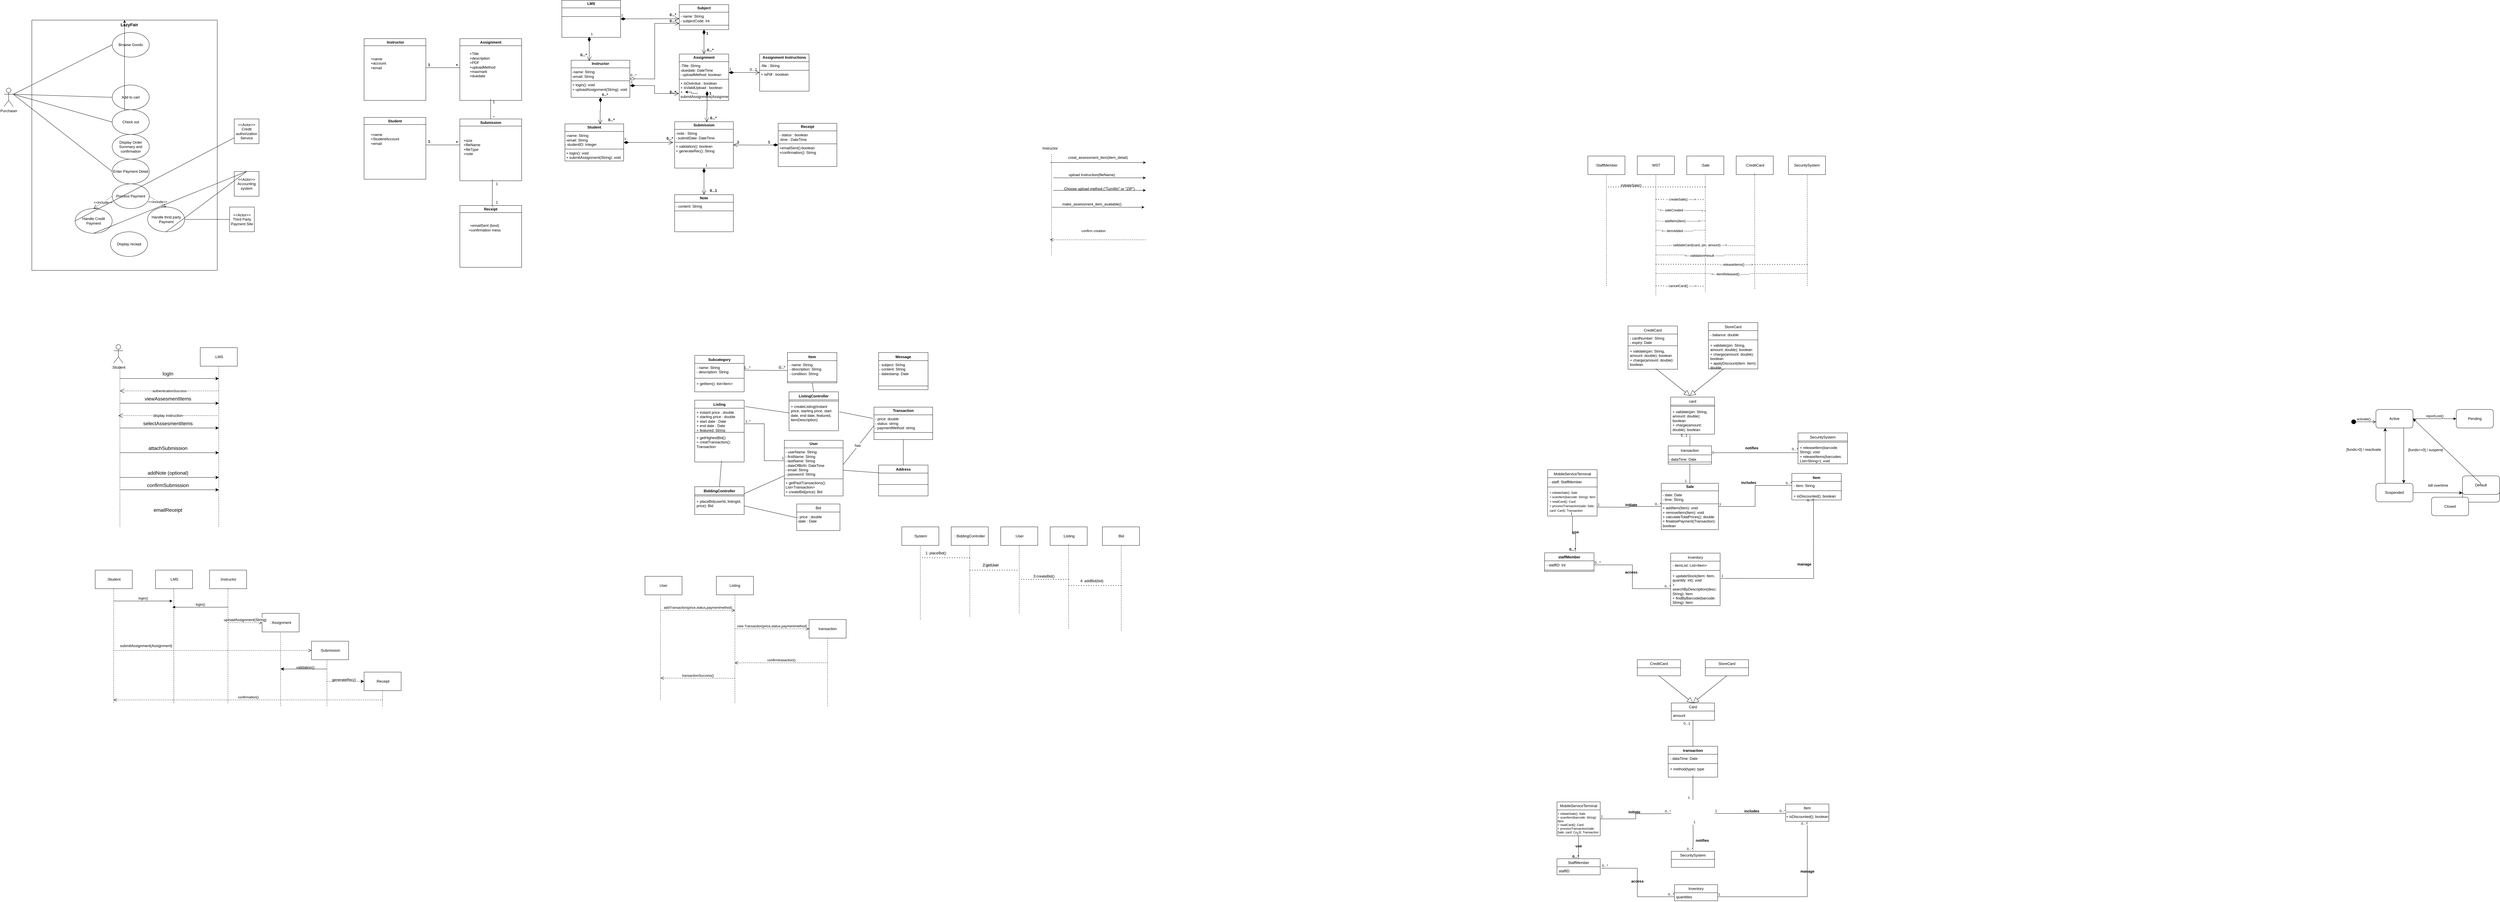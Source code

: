 <mxfile version="26.2.12">
  <diagram name="第 1 页" id="KB6b2LPOlrmd6zzLp5-_">
    <mxGraphModel dx="423" dy="571" grid="1" gridSize="10" guides="1" tooltips="1" connect="1" arrows="1" fold="1" page="1" pageScale="1" pageWidth="2339" pageHeight="3300" math="0" shadow="0">
      <root>
        <mxCell id="0" />
        <mxCell id="1" parent="0" />
        <mxCell id="Vek37xuDfO8ECV00KmPB-5" value="" style="swimlane;startSize=0;" parent="1" vertex="1">
          <mxGeometry x="235" y="120" width="600" height="810" as="geometry" />
        </mxCell>
        <mxCell id="Vek37xuDfO8ECV00KmPB-1" value="Process Payment" style="ellipse;whiteSpace=wrap;html=1;" parent="Vek37xuDfO8ECV00KmPB-5" vertex="1">
          <mxGeometry x="260" y="530" width="120" height="80" as="geometry" />
        </mxCell>
        <mxCell id="Vek37xuDfO8ECV00KmPB-4" value="Browse Goods" style="ellipse;whiteSpace=wrap;html=1;" parent="Vek37xuDfO8ECV00KmPB-5" vertex="1">
          <mxGeometry x="260" y="40" width="120" height="80" as="geometry" />
        </mxCell>
        <mxCell id="KWF-84h6F9MTXlQLzktW-1" value="Add to cart" style="ellipse;whiteSpace=wrap;html=1;" parent="Vek37xuDfO8ECV00KmPB-5" vertex="1">
          <mxGeometry x="260" y="210" width="120" height="80" as="geometry" />
        </mxCell>
        <mxCell id="gkhJe_jEqmKW5KZX2DoX-1" style="edgeStyle=orthogonalEdgeStyle;rounded=0;orthogonalLoop=1;jettySize=auto;html=1;" parent="Vek37xuDfO8ECV00KmPB-5" source="b7lFSfRi3nSQUvw3sl0q-1" target="Vek37xuDfO8ECV00KmPB-5" edge="1">
          <mxGeometry relative="1" as="geometry" />
        </mxCell>
        <mxCell id="b7lFSfRi3nSQUvw3sl0q-1" value="Display Order Summary and confirmation" style="ellipse;whiteSpace=wrap;html=1;" parent="Vek37xuDfO8ECV00KmPB-5" vertex="1">
          <mxGeometry x="260" y="370" width="120" height="80" as="geometry" />
        </mxCell>
        <mxCell id="b7lFSfRi3nSQUvw3sl0q-2" value="Enter Payment Detail" style="ellipse;whiteSpace=wrap;html=1;" parent="Vek37xuDfO8ECV00KmPB-5" vertex="1">
          <mxGeometry x="260" y="450" width="120" height="80" as="geometry" />
        </mxCell>
        <mxCell id="b7lFSfRi3nSQUvw3sl0q-3" value="Display reciept" style="ellipse;whiteSpace=wrap;html=1;" parent="Vek37xuDfO8ECV00KmPB-5" vertex="1">
          <mxGeometry x="254.5" y="685" width="120" height="80" as="geometry" />
        </mxCell>
        <mxCell id="rXJBKGvbCBtXFci2lHTH-1" value="Check out" style="ellipse;whiteSpace=wrap;html=1;" parent="Vek37xuDfO8ECV00KmPB-5" vertex="1">
          <mxGeometry x="260" y="290" width="120" height="80" as="geometry" />
        </mxCell>
        <mxCell id="bqPqFRYJ7XoShYPVc0Ih-1" value="&lt;b&gt;&lt;font style=&quot;font-size: 14px;&quot;&gt;LazyFair&lt;/font&gt;&lt;/b&gt;" style="text;html=1;align=center;verticalAlign=middle;resizable=0;points=[];autosize=1;strokeColor=none;fillColor=none;" parent="Vek37xuDfO8ECV00KmPB-5" vertex="1">
          <mxGeometry x="274.5" width="80" height="30" as="geometry" />
        </mxCell>
        <mxCell id="Vek37xuDfO8ECV00KmPB-2" value="Handle Credit Payment" style="ellipse;whiteSpace=wrap;html=1;" parent="Vek37xuDfO8ECV00KmPB-5" vertex="1">
          <mxGeometry x="140" y="610" width="120" height="80" as="geometry" />
        </mxCell>
        <mxCell id="Vek37xuDfO8ECV00KmPB-3" value="Handle thrid party Payment" style="ellipse;whiteSpace=wrap;html=1;" parent="Vek37xuDfO8ECV00KmPB-5" vertex="1">
          <mxGeometry x="374.5" y="605" width="120" height="80" as="geometry" />
        </mxCell>
        <mxCell id="zqQH850YNZRGi6yOv52E-7" value="&amp;lt;&amp;lt;include&amp;gt;&amp;gt;" style="endArrow=open;endSize=12;dashed=1;html=1;rounded=0;exitX=1;exitY=0.5;exitDx=0;exitDy=0;entryX=0.5;entryY=0;entryDx=0;entryDy=0;" parent="Vek37xuDfO8ECV00KmPB-5" source="Vek37xuDfO8ECV00KmPB-1" target="Vek37xuDfO8ECV00KmPB-3" edge="1">
          <mxGeometry width="160" relative="1" as="geometry">
            <mxPoint x="374.5" y="585.0" as="sourcePoint" />
            <mxPoint x="544.5" y="564.5" as="targetPoint" />
          </mxGeometry>
        </mxCell>
        <mxCell id="zqQH850YNZRGi6yOv52E-8" value="&amp;lt;&amp;lt;include&amp;gt;&amp;gt;" style="endArrow=open;endSize=12;dashed=1;html=1;rounded=0;exitX=0;exitY=0.5;exitDx=0;exitDy=0;entryX=0.5;entryY=0;entryDx=0;entryDy=0;" parent="Vek37xuDfO8ECV00KmPB-5" source="Vek37xuDfO8ECV00KmPB-1" target="Vek37xuDfO8ECV00KmPB-2" edge="1">
          <mxGeometry width="160" relative="1" as="geometry">
            <mxPoint x="254.5" y="595.0" as="sourcePoint" />
            <mxPoint x="245.5" y="615" as="targetPoint" />
          </mxGeometry>
        </mxCell>
        <mxCell id="EAkveAZs5zV2GBKFWm5Z-1" value="Purchaser" style="shape=umlActor;verticalLabelPosition=bottom;verticalAlign=top;html=1;outlineConnect=0;" parent="1" vertex="1">
          <mxGeometry x="145" y="340" width="30" height="60" as="geometry" />
        </mxCell>
        <mxCell id="gUQiQVGfGeAnU0nc1oWH-3" value="&amp;lt;&amp;lt;Actor&amp;gt;&amp;gt;&lt;div&gt;Accounting system&lt;/div&gt;" style="whiteSpace=wrap;html=1;aspect=fixed;" parent="1" vertex="1">
          <mxGeometry x="890" y="610" width="80" height="80" as="geometry" />
        </mxCell>
        <mxCell id="gUQiQVGfGeAnU0nc1oWH-5" value="" style="endArrow=none;html=1;rounded=0;fontSize=12;startSize=8;endSize=8;curved=1;entryX=0;entryY=0.5;entryDx=0;entryDy=0;" parent="1" target="Vek37xuDfO8ECV00KmPB-4" edge="1">
          <mxGeometry width="50" height="50" relative="1" as="geometry">
            <mxPoint x="175" y="360" as="sourcePoint" />
            <mxPoint x="515" y="520" as="targetPoint" />
          </mxGeometry>
        </mxCell>
        <mxCell id="Z3pDWRy3M_bQSnQDkMMR-8" value="" style="endArrow=none;html=1;rounded=0;fontSize=12;startSize=8;endSize=8;curved=1;exitX=1;exitY=0.333;exitDx=0;exitDy=0;exitPerimeter=0;entryX=0;entryY=0.5;entryDx=0;entryDy=0;" parent="1" source="EAkveAZs5zV2GBKFWm5Z-1" target="KWF-84h6F9MTXlQLzktW-1" edge="1">
          <mxGeometry width="50" height="50" relative="1" as="geometry">
            <mxPoint x="615" y="680" as="sourcePoint" />
            <mxPoint x="665" y="630" as="targetPoint" />
          </mxGeometry>
        </mxCell>
        <mxCell id="Z3pDWRy3M_bQSnQDkMMR-9" value="" style="endArrow=none;html=1;rounded=0;fontSize=12;startSize=8;endSize=8;curved=1;entryX=0;entryY=0.5;entryDx=0;entryDy=0;" parent="1" target="rXJBKGvbCBtXFci2lHTH-1" edge="1">
          <mxGeometry width="50" height="50" relative="1" as="geometry">
            <mxPoint x="175" y="360" as="sourcePoint" />
            <mxPoint x="505" y="410" as="targetPoint" />
          </mxGeometry>
        </mxCell>
        <mxCell id="cI1hDrUo5hlbICS7_nxy-1" value="&amp;lt;&amp;lt;Actor&amp;gt;&amp;gt;&lt;div&gt;Third Party Payment Site&lt;/div&gt;" style="whiteSpace=wrap;html=1;aspect=fixed;" parent="1" vertex="1">
          <mxGeometry x="875" y="725" width="80" height="80" as="geometry" />
        </mxCell>
        <mxCell id="zqQH850YNZRGi6yOv52E-2" value="" style="endArrow=none;html=1;rounded=0;entryX=0;entryY=0.5;entryDx=0;entryDy=0;exitX=1;exitY=0.5;exitDx=0;exitDy=0;" parent="1" source="Vek37xuDfO8ECV00KmPB-3" target="cI1hDrUo5hlbICS7_nxy-1" edge="1">
          <mxGeometry width="50" height="50" relative="1" as="geometry">
            <mxPoint x="736" y="744" as="sourcePoint" />
            <mxPoint x="780" y="700" as="targetPoint" />
          </mxGeometry>
        </mxCell>
        <mxCell id="9vXAmPVRI_VAFFQpgO2C-2" value="&amp;lt;&amp;lt;Actor&amp;gt;&amp;gt;&lt;div&gt;Credit authorization&lt;/div&gt;&lt;div&gt;Service&lt;/div&gt;" style="whiteSpace=wrap;html=1;aspect=fixed;" parent="1" vertex="1">
          <mxGeometry x="890" y="440" width="80" height="80" as="geometry" />
        </mxCell>
        <mxCell id="zqQH850YNZRGi6yOv52E-3" value="" style="endArrow=none;html=1;rounded=0;entryX=0;entryY=0.5;entryDx=0;entryDy=0;curved=0;strokeColor=default;" parent="1" source="9vXAmPVRI_VAFFQpgO2C-2" target="Vek37xuDfO8ECV00KmPB-2" edge="1">
          <mxGeometry width="50" height="50" relative="1" as="geometry">
            <mxPoint x="225" y="810" as="sourcePoint" />
            <mxPoint x="485" y="810" as="targetPoint" />
          </mxGeometry>
        </mxCell>
        <mxCell id="zqQH850YNZRGi6yOv52E-6" value="" style="endArrow=none;html=1;rounded=0;exitX=1;exitY=0.333;exitDx=0;exitDy=0;exitPerimeter=0;entryX=0;entryY=0.5;entryDx=0;entryDy=0;" parent="1" source="EAkveAZs5zV2GBKFWm5Z-1" target="b7lFSfRi3nSQUvw3sl0q-2" edge="1">
          <mxGeometry width="50" height="50" relative="1" as="geometry">
            <mxPoint x="445" y="690" as="sourcePoint" />
            <mxPoint x="495" y="640" as="targetPoint" />
          </mxGeometry>
        </mxCell>
        <mxCell id="NvVfYcEVpw9Wjr7JJIfA-2" value="" style="endArrow=none;html=1;rounded=0;entryX=0.5;entryY=1;entryDx=0;entryDy=0;exitX=0.5;exitY=0;exitDx=0;exitDy=0;" parent="1" source="gUQiQVGfGeAnU0nc1oWH-3" target="Vek37xuDfO8ECV00KmPB-2" edge="1">
          <mxGeometry width="50" height="50" relative="1" as="geometry">
            <mxPoint x="445" y="530" as="sourcePoint" />
            <mxPoint x="495" y="480" as="targetPoint" />
          </mxGeometry>
        </mxCell>
        <mxCell id="zqQH850YNZRGi6yOv52E-11" value="" style="endArrow=none;html=1;rounded=0;entryX=0.5;entryY=1;entryDx=0;entryDy=0;exitX=0.5;exitY=0;exitDx=0;exitDy=0;" parent="1" source="gUQiQVGfGeAnU0nc1oWH-3" target="Vek37xuDfO8ECV00KmPB-3" edge="1">
          <mxGeometry width="50" height="50" relative="1" as="geometry">
            <mxPoint x="715" y="960" as="sourcePoint" />
            <mxPoint x="623" y="830" as="targetPoint" />
          </mxGeometry>
        </mxCell>
        <mxCell id="gkhJe_jEqmKW5KZX2DoX-2" value="&amp;nbsp;Instructor" style="swimlane;whiteSpace=wrap;html=1;" parent="1" vertex="1">
          <mxGeometry x="1310" y="180" width="200" height="200" as="geometry" />
        </mxCell>
        <mxCell id="gkhJe_jEqmKW5KZX2DoX-3" value="+name&lt;div&gt;+account&lt;/div&gt;&lt;div&gt;+email&lt;/div&gt;" style="text;html=1;align=left;verticalAlign=middle;resizable=0;points=[];autosize=1;strokeColor=none;fillColor=none;" parent="gkhJe_jEqmKW5KZX2DoX-2" vertex="1">
          <mxGeometry x="20" y="50" width="70" height="60" as="geometry" />
        </mxCell>
        <mxCell id="gkhJe_jEqmKW5KZX2DoX-5" value="Assignment" style="swimlane;whiteSpace=wrap;html=1;" parent="1" vertex="1">
          <mxGeometry x="1620" y="180" width="200" height="200" as="geometry" />
        </mxCell>
        <mxCell id="gkhJe_jEqmKW5KZX2DoX-6" value="+Title&lt;div&gt;+description&lt;/div&gt;&lt;div&gt;+&lt;span style=&quot;background-color: transparent; color: light-dark(rgb(0, 0, 0), rgb(255, 255, 255));&quot;&gt;PDF&lt;/span&gt;&lt;/div&gt;&lt;div&gt;&lt;span style=&quot;background-color: transparent;&quot;&gt;+uploadMethod&lt;/span&gt;&lt;/div&gt;&lt;div&gt;&lt;span style=&quot;background-color: transparent;&quot;&gt;+maxmark&lt;/span&gt;&lt;/div&gt;&lt;div&gt;&lt;span style=&quot;background-color: transparent;&quot;&gt;+duedate&lt;/span&gt;&lt;/div&gt;" style="text;html=1;align=left;verticalAlign=middle;whiteSpace=wrap;rounded=0;" parent="gkhJe_jEqmKW5KZX2DoX-5" vertex="1">
          <mxGeometry x="30" y="60" width="60" height="50" as="geometry" />
        </mxCell>
        <mxCell id="gkhJe_jEqmKW5KZX2DoX-10" value="&lt;font style=&quot;font-size: 14px;&quot;&gt;*&lt;/font&gt;" style="text;align=center;fontStyle=1;verticalAlign=middle;spacingLeft=3;spacingRight=3;strokeColor=none;rotatable=0;points=[[0,0.5],[1,0.5]];portConstraint=eastwest;html=1;" parent="gkhJe_jEqmKW5KZX2DoX-5" vertex="1">
          <mxGeometry x="-50" y="74" width="80" height="26" as="geometry" />
        </mxCell>
        <mxCell id="gkhJe_jEqmKW5KZX2DoX-8" value="" style="line;strokeWidth=1;fillColor=none;align=left;verticalAlign=middle;spacingTop=-1;spacingLeft=3;spacingRight=3;rotatable=0;labelPosition=right;points=[];portConstraint=eastwest;strokeColor=inherit;" parent="1" vertex="1">
          <mxGeometry x="1510" y="270" width="110" height="8" as="geometry" />
        </mxCell>
        <mxCell id="CHSvoIu9NTHtDcGf9rWG-1" value="Submission" style="swimlane;whiteSpace=wrap;html=1;" parent="1" vertex="1">
          <mxGeometry x="1620" y="440" width="200" height="200" as="geometry" />
        </mxCell>
        <mxCell id="CHSvoIu9NTHtDcGf9rWG-2" value="+size&lt;div&gt;+fileName&lt;/div&gt;&lt;div&gt;&lt;div&gt;+fileType&lt;/div&gt;&lt;/div&gt;&lt;div&gt;+note&lt;/div&gt;" style="text;html=1;align=left;verticalAlign=middle;resizable=0;points=[];autosize=1;strokeColor=none;fillColor=none;" parent="CHSvoIu9NTHtDcGf9rWG-1" vertex="1">
          <mxGeometry x="10" y="56" width="80" height="70" as="geometry" />
        </mxCell>
        <mxCell id="gkhJe_jEqmKW5KZX2DoX-9" value="1" style="text;align=center;fontStyle=1;verticalAlign=middle;spacingLeft=3;spacingRight=3;strokeColor=none;rotatable=0;points=[[0,0.5],[1,0.5]];portConstraint=eastwest;html=1;" parent="1" vertex="1">
          <mxGeometry x="1480" y="252" width="80" height="26" as="geometry" />
        </mxCell>
        <mxCell id="gkhJe_jEqmKW5KZX2DoX-11" value="Student" style="swimlane;whiteSpace=wrap;html=1;" parent="1" vertex="1">
          <mxGeometry x="1310" y="435" width="200" height="200" as="geometry" />
        </mxCell>
        <mxCell id="gkhJe_jEqmKW5KZX2DoX-12" value="+name&lt;div&gt;+StudentAccount&lt;/div&gt;&lt;div&gt;+email&lt;/div&gt;" style="text;html=1;align=left;verticalAlign=middle;resizable=0;points=[];autosize=1;strokeColor=none;fillColor=none;" parent="gkhJe_jEqmKW5KZX2DoX-11" vertex="1">
          <mxGeometry x="20" y="40" width="120" height="60" as="geometry" />
        </mxCell>
        <mxCell id="gkhJe_jEqmKW5KZX2DoX-17" value="1" style="text;align=center;fontStyle=1;verticalAlign=middle;spacingLeft=3;spacingRight=3;strokeColor=none;rotatable=0;points=[[0,0.5],[1,0.5]];portConstraint=eastwest;html=1;" parent="gkhJe_jEqmKW5KZX2DoX-11" vertex="1">
          <mxGeometry x="170" y="70" width="80" height="15" as="geometry" />
        </mxCell>
        <mxCell id="gkhJe_jEqmKW5KZX2DoX-13" value="Receipt" style="swimlane;whiteSpace=wrap;html=1;" parent="1" vertex="1">
          <mxGeometry x="1620" y="720" width="200" height="200" as="geometry" />
        </mxCell>
        <mxCell id="gkhJe_jEqmKW5KZX2DoX-14" value="&lt;br&gt;+emailSent (bool)&lt;div&gt;+confirmation mess&lt;/div&gt;" style="text;html=1;align=center;verticalAlign=middle;whiteSpace=wrap;rounded=0;" parent="gkhJe_jEqmKW5KZX2DoX-13" vertex="1">
          <mxGeometry x="10" y="50" width="140" height="30" as="geometry" />
        </mxCell>
        <mxCell id="gkhJe_jEqmKW5KZX2DoX-15" value="" style="line;strokeWidth=1;fillColor=none;align=left;verticalAlign=middle;spacingTop=-1;spacingLeft=3;spacingRight=3;rotatable=0;labelPosition=right;points=[];portConstraint=eastwest;strokeColor=inherit;" parent="1" vertex="1">
          <mxGeometry x="1510" y="520" width="110" height="8" as="geometry" />
        </mxCell>
        <mxCell id="gkhJe_jEqmKW5KZX2DoX-16" value="&lt;font style=&quot;font-size: 14px;&quot;&gt;*&lt;/font&gt;" style="text;align=center;fontStyle=1;verticalAlign=middle;spacingLeft=3;spacingRight=3;strokeColor=none;rotatable=0;points=[[0,0.5],[1,0.5]];portConstraint=eastwest;html=1;" parent="1" vertex="1">
          <mxGeometry x="1570" y="503" width="80" height="26" as="geometry" />
        </mxCell>
        <mxCell id="QoIQRb3kYsHA4Hq2WDPy-2" value="1" style="text;html=1;align=center;verticalAlign=middle;whiteSpace=wrap;rounded=0;" parent="1" vertex="1">
          <mxGeometry x="1710" y="635" width="60" height="30" as="geometry" />
        </mxCell>
        <mxCell id="QoIQRb3kYsHA4Hq2WDPy-3" value="1" style="text;html=1;align=center;verticalAlign=middle;whiteSpace=wrap;rounded=0;" parent="1" vertex="1">
          <mxGeometry x="1710" y="695" width="60" height="30" as="geometry" />
        </mxCell>
        <mxCell id="QoIQRb3kYsHA4Hq2WDPy-5" value="1" style="text;html=1;align=center;verticalAlign=middle;whiteSpace=wrap;rounded=0;" parent="1" vertex="1">
          <mxGeometry x="1700" y="370" width="60" height="30" as="geometry" />
        </mxCell>
        <mxCell id="QoIQRb3kYsHA4Hq2WDPy-6" value="*" style="text;html=1;align=center;verticalAlign=middle;whiteSpace=wrap;rounded=0;" parent="1" vertex="1">
          <mxGeometry x="1700" y="420" width="60" height="30" as="geometry" />
        </mxCell>
        <mxCell id="QoIQRb3kYsHA4Hq2WDPy-7" value="" style="endArrow=none;html=1;rounded=0;entryX=0;entryY=0.25;entryDx=0;entryDy=0;exitX=0;exitY=0.75;exitDx=0;exitDy=0;" parent="1" edge="1">
          <mxGeometry width="50" height="50" relative="1" as="geometry">
            <mxPoint x="1719.41" y="440" as="sourcePoint" />
            <mxPoint x="1719.41" y="375" as="targetPoint" />
          </mxGeometry>
        </mxCell>
        <mxCell id="QoIQRb3kYsHA4Hq2WDPy-9" value="" style="endArrow=none;html=1;rounded=0;entryX=0.25;entryY=0;entryDx=0;entryDy=0;exitX=0.25;exitY=1;exitDx=0;exitDy=0;" parent="1" source="QoIQRb3kYsHA4Hq2WDPy-3" target="QoIQRb3kYsHA4Hq2WDPy-2" edge="1">
          <mxGeometry width="50" height="50" relative="1" as="geometry">
            <mxPoint x="1650" y="560" as="sourcePoint" />
            <mxPoint x="1700" y="510" as="targetPoint" />
          </mxGeometry>
        </mxCell>
        <mxCell id="DwS-NMEcQHL3Df4fyTvQ-3" value=":Student&lt;div&gt;&lt;br&gt;&lt;/div&gt;" style="shape=umlActor;verticalLabelPosition=bottom;verticalAlign=top;html=1;outlineConnect=0;" parent="1" vertex="1">
          <mxGeometry x="500" y="1170" width="30" height="60" as="geometry" />
        </mxCell>
        <mxCell id="DwS-NMEcQHL3Df4fyTvQ-4" value=":LMS" style="rounded=0;whiteSpace=wrap;html=1;" parent="1" vertex="1">
          <mxGeometry x="780" y="1180" width="120" height="60" as="geometry" />
        </mxCell>
        <mxCell id="bT_p2JEUUOVfJh2NgT_J-1" value="" style="endArrow=none;dashed=1;html=1;rounded=0;fontSize=12;startSize=8;endSize=8;curved=1;entryX=0.5;entryY=1;entryDx=0;entryDy=0;" parent="1" target="DwS-NMEcQHL3Df4fyTvQ-4" edge="1">
          <mxGeometry width="50" height="50" relative="1" as="geometry">
            <mxPoint x="840" y="1760" as="sourcePoint" />
            <mxPoint x="835" y="1240" as="targetPoint" />
          </mxGeometry>
        </mxCell>
        <mxCell id="bT_p2JEUUOVfJh2NgT_J-2" value="" style="endArrow=none;dashed=1;html=1;rounded=0;fontSize=12;startSize=8;endSize=8;curved=1;entryX=0.5;entryY=1;entryDx=0;entryDy=0;" parent="1" edge="1">
          <mxGeometry width="50" height="50" relative="1" as="geometry">
            <mxPoint x="520" y="1760" as="sourcePoint" />
            <mxPoint x="520" y="1240" as="targetPoint" />
          </mxGeometry>
        </mxCell>
        <mxCell id="bT_p2JEUUOVfJh2NgT_J-3" value="" style="endArrow=classic;html=1;rounded=0;fontSize=12;startSize=8;endSize=8;curved=1;" parent="1" edge="1">
          <mxGeometry width="50" height="50" relative="1" as="geometry">
            <mxPoint x="520" y="1280" as="sourcePoint" />
            <mxPoint x="840" y="1280" as="targetPoint" />
          </mxGeometry>
        </mxCell>
        <mxCell id="bT_p2JEUUOVfJh2NgT_J-4" value="logIn" style="text;html=1;align=center;verticalAlign=middle;resizable=0;points=[];autosize=1;strokeColor=none;fillColor=none;fontSize=16;" parent="1" vertex="1">
          <mxGeometry x="645" y="1249" width="60" height="30" as="geometry" />
        </mxCell>
        <mxCell id="bT_p2JEUUOVfJh2NgT_J-7" value="&lt;span style=&quot;font-size: 11px;&quot;&gt;authenticationSuccess&lt;/span&gt;" style="endArrow=open;endSize=12;dashed=1;html=1;rounded=0;fontSize=12;curved=1;" parent="1" edge="1">
          <mxGeometry width="160" relative="1" as="geometry">
            <mxPoint x="840" y="1320" as="sourcePoint" />
            <mxPoint x="520" y="1320" as="targetPoint" />
          </mxGeometry>
        </mxCell>
        <mxCell id="bT_p2JEUUOVfJh2NgT_J-8" value="" style="endArrow=classic;html=1;rounded=0;fontSize=12;startSize=8;endSize=8;curved=1;" parent="1" edge="1">
          <mxGeometry width="50" height="50" relative="1" as="geometry">
            <mxPoint x="520" y="1360" as="sourcePoint" />
            <mxPoint x="840" y="1360" as="targetPoint" />
          </mxGeometry>
        </mxCell>
        <mxCell id="bT_p2JEUUOVfJh2NgT_J-11" value="viewAssesmentItems" style="text;html=1;align=center;verticalAlign=middle;resizable=0;points=[];autosize=1;strokeColor=none;fillColor=none;fontSize=16;" parent="1" vertex="1">
          <mxGeometry x="590" y="1330" width="170" height="30" as="geometry" />
        </mxCell>
        <mxCell id="bT_p2JEUUOVfJh2NgT_J-13" value="display instruction" style="endArrow=open;endSize=12;dashed=1;html=1;rounded=0;fontSize=12;curved=1;" parent="1" edge="1">
          <mxGeometry width="160" relative="1" as="geometry">
            <mxPoint x="835" y="1400" as="sourcePoint" />
            <mxPoint x="515" y="1400" as="targetPoint" />
          </mxGeometry>
        </mxCell>
        <mxCell id="bT_p2JEUUOVfJh2NgT_J-14" value="" style="endArrow=classic;html=1;rounded=0;fontSize=12;startSize=8;endSize=8;curved=1;" parent="1" edge="1">
          <mxGeometry width="50" height="50" relative="1" as="geometry">
            <mxPoint x="520" y="1440" as="sourcePoint" />
            <mxPoint x="840" y="1440" as="targetPoint" />
          </mxGeometry>
        </mxCell>
        <mxCell id="bT_p2JEUUOVfJh2NgT_J-15" value="selectAssesmentItems" style="text;html=1;align=center;verticalAlign=middle;resizable=0;points=[];autosize=1;strokeColor=none;fillColor=none;fontSize=16;" parent="1" vertex="1">
          <mxGeometry x="585" y="1410" width="180" height="30" as="geometry" />
        </mxCell>
        <mxCell id="bT_p2JEUUOVfJh2NgT_J-16" value="" style="endArrow=classic;html=1;rounded=0;fontSize=12;startSize=8;endSize=8;curved=1;" parent="1" edge="1">
          <mxGeometry width="50" height="50" relative="1" as="geometry">
            <mxPoint x="520" y="1520" as="sourcePoint" />
            <mxPoint x="840" y="1520" as="targetPoint" />
          </mxGeometry>
        </mxCell>
        <mxCell id="bT_p2JEUUOVfJh2NgT_J-17" value="attachSubmission" style="text;html=1;align=center;verticalAlign=middle;resizable=0;points=[];autosize=1;strokeColor=none;fillColor=none;fontSize=16;" parent="1" vertex="1">
          <mxGeometry x="600" y="1490" width="150" height="30" as="geometry" />
        </mxCell>
        <mxCell id="bT_p2JEUUOVfJh2NgT_J-18" value="" style="endArrow=classic;html=1;rounded=0;fontSize=12;startSize=8;endSize=8;curved=1;" parent="1" edge="1">
          <mxGeometry width="50" height="50" relative="1" as="geometry">
            <mxPoint x="520" y="1600" as="sourcePoint" />
            <mxPoint x="840" y="1600" as="targetPoint" />
          </mxGeometry>
        </mxCell>
        <mxCell id="bT_p2JEUUOVfJh2NgT_J-19" value="addNote (optional)" style="text;html=1;align=center;verticalAlign=middle;resizable=0;points=[];autosize=1;strokeColor=none;fillColor=none;fontSize=16;" parent="1" vertex="1">
          <mxGeometry x="595" y="1570" width="160" height="30" as="geometry" />
        </mxCell>
        <mxCell id="bT_p2JEUUOVfJh2NgT_J-20" value="" style="endArrow=classic;html=1;rounded=0;fontSize=12;startSize=8;endSize=8;curved=1;" parent="1" edge="1">
          <mxGeometry width="50" height="50" relative="1" as="geometry">
            <mxPoint x="520" y="1640" as="sourcePoint" />
            <mxPoint x="840" y="1640" as="targetPoint" />
          </mxGeometry>
        </mxCell>
        <mxCell id="bT_p2JEUUOVfJh2NgT_J-21" value="confirmSubmission" style="text;html=1;align=center;verticalAlign=middle;resizable=0;points=[];autosize=1;strokeColor=none;fillColor=none;fontSize=16;" parent="1" vertex="1">
          <mxGeometry x="595" y="1610" width="160" height="30" as="geometry" />
        </mxCell>
        <mxCell id="M3SzBZShGUP7pVlen1ng-2" value="emailReceipt" style="text;html=1;align=center;verticalAlign=middle;resizable=0;points=[];autosize=1;strokeColor=none;fillColor=none;fontSize=16;" parent="1" vertex="1">
          <mxGeometry x="615" y="1690" width="120" height="30" as="geometry" />
        </mxCell>
        <mxCell id="uXR11-I8cUio6AIFGhmz-3" value="&lt;p style=&quot;margin:0px;margin-top:4px;text-align:center;&quot;&gt;&lt;b&gt;Student&lt;/b&gt;&lt;/p&gt;&lt;hr size=&quot;1&quot; style=&quot;border-style:solid;&quot;&gt;&lt;p style=&quot;margin:0px;margin-left:4px;&quot;&gt;&lt;span style=&quot;text-wrap: nowrap;&quot;&gt;-name: String&lt;/span&gt;&lt;/p&gt;&lt;div style=&quot;text-wrap: nowrap;&quot;&gt;&lt;span style=&quot;background-color: transparent;&quot;&gt;&amp;nbsp;-email: String&lt;/span&gt;&lt;br&gt;&lt;/div&gt;&lt;div style=&quot;text-wrap: nowrap;&quot;&gt;&lt;span style=&quot;background-color: transparent;&quot;&gt;- studentID: Integer&lt;/span&gt;&lt;/div&gt;&lt;hr size=&quot;1&quot; style=&quot;border-style:solid;&quot;&gt;&lt;p style=&quot;margin:0px;margin-left:4px;&quot;&gt;+ login(): void&lt;/p&gt;&lt;p style=&quot;margin:0px;margin-left:4px;&quot;&gt;+ submitAssignment(String): void&lt;/p&gt;" style="verticalAlign=top;align=left;overflow=fill;html=1;whiteSpace=wrap;" parent="1" vertex="1">
          <mxGeometry x="1960" y="456" width="190" height="120" as="geometry" />
        </mxCell>
        <mxCell id="uXR11-I8cUio6AIFGhmz-6" value="&lt;p style=&quot;margin:0px;margin-top:4px;text-align:center;&quot;&gt;&lt;b&gt;Assignment&lt;/b&gt;&lt;/p&gt;&lt;hr size=&quot;1&quot; style=&quot;border-style:solid;&quot;&gt;&lt;p style=&quot;margin:0px;margin-left:4px;&quot;&gt;-Title :String&lt;/p&gt;&lt;div&gt;&lt;span style=&quot;background-color: transparent;&quot;&gt;&amp;nbsp;&lt;/span&gt;&lt;span style=&quot;background-color: transparent; color: light-dark(rgb(0, 0, 0), rgb(255, 255, 255));&quot;&gt;-duedate: DateTime&lt;/span&gt;&lt;/div&gt;&lt;div&gt;&lt;span style=&quot;background-color: transparent;&quot;&gt;&amp;nbsp;- uploadMethod: boolean&lt;/span&gt;&lt;/div&gt;&lt;hr size=&quot;1&quot; style=&quot;border-style:solid;&quot;&gt;&lt;p style=&quot;margin:0px;margin-left:4px;&quot;&gt;+ isOverdue : boolean&lt;/p&gt;&lt;p style=&quot;margin:0px;margin-left:4px;&quot;&gt;+ isValidUpload : boolean&lt;/p&gt;&lt;p style=&quot;margin:0px;margin-left:4px;&quot;&gt;+ submitAssignment(Assignment)&lt;/p&gt;" style="verticalAlign=top;align=left;overflow=fill;html=1;whiteSpace=wrap;" parent="1" vertex="1">
          <mxGeometry x="2330" y="230" width="160" height="150" as="geometry" />
        </mxCell>
        <mxCell id="T4xodQOd3F2WIKafrbXG-1" value="&lt;p style=&quot;margin:0px;margin-top:4px;text-align:center;&quot;&gt;&lt;b&gt;Submission&lt;/b&gt;&lt;/p&gt;&lt;hr size=&quot;1&quot; style=&quot;border-style:solid;&quot;&gt;&lt;p style=&quot;margin:0px;margin-left:4px;&quot;&gt;&lt;span style=&quot;text-wrap-mode: nowrap; background-color: transparent; color: light-dark(rgb(0, 0, 0), rgb(255, 255, 255));&quot;&gt;-note : String&lt;/span&gt;&lt;/p&gt;&lt;div style=&quot;text-wrap: nowrap;&quot;&gt;&amp;nbsp;- submitDate: DateTime&lt;/div&gt;&lt;hr size=&quot;1&quot; style=&quot;border-style:solid;&quot;&gt;&lt;p style=&quot;margin:0px;margin-left:4px;&quot;&gt;+ validation(): boolean&lt;/p&gt;&lt;p style=&quot;margin:0px;margin-left:4px;&quot;&gt;+ generateRec(): String&lt;/p&gt;&lt;p style=&quot;margin:0px;margin-left:4px;&quot;&gt;&lt;br&gt;&lt;/p&gt;" style="verticalAlign=top;align=left;overflow=fill;html=1;whiteSpace=wrap;" parent="1" vertex="1">
          <mxGeometry x="2315" y="449" width="190" height="150" as="geometry" />
        </mxCell>
        <mxCell id="uXR11-I8cUio6AIFGhmz-8" value="" style="endArrow=open;html=1;endSize=12;startArrow=diamondThin;startSize=14;startFill=1;edgeStyle=orthogonalEdgeStyle;align=left;verticalAlign=bottom;rounded=0;exitX=0.75;exitY=1;exitDx=0;exitDy=0;entryX=0.237;entryY=1.01;entryDx=0;entryDy=0;entryPerimeter=0;" parent="1" target="uXR11-I8cUio6AIFGhmz-10" edge="1">
          <mxGeometry x="-1" y="3" relative="1" as="geometry">
            <mxPoint x="2420" y="350" as="sourcePoint" />
            <mxPoint x="2380" y="449" as="targetPoint" />
            <mxPoint as="offset" />
            <Array as="points">
              <mxPoint x="2420" y="410" />
              <mxPoint x="2419" y="410" />
            </Array>
          </mxGeometry>
        </mxCell>
        <mxCell id="uXR11-I8cUio6AIFGhmz-10" value="0...*" style="text;align=center;fontStyle=1;verticalAlign=middle;spacingLeft=3;spacingRight=3;strokeColor=none;rotatable=0;points=[[0,0.5],[1,0.5]];portConstraint=eastwest;html=1;" parent="1" vertex="1">
          <mxGeometry x="2400" y="424" width="80" height="26" as="geometry" />
        </mxCell>
        <mxCell id="6S8qPyy1aY1X7wrQLvJN-18" value="" style="edgeStyle=orthogonalEdgeStyle;rounded=0;orthogonalLoop=1;jettySize=auto;html=1;" parent="1" source="uXR11-I8cUio6AIFGhmz-11" target="t29OJQfLiZy44cuGdhUq-3" edge="1">
          <mxGeometry relative="1" as="geometry" />
        </mxCell>
        <mxCell id="uXR11-I8cUio6AIFGhmz-11" value="1" style="text;align=center;fontStyle=1;verticalAlign=middle;spacingLeft=3;spacingRight=3;strokeColor=none;rotatable=0;points=[[0,0.5],[1,0.5]];portConstraint=eastwest;html=1;" parent="1" vertex="1">
          <mxGeometry x="2390" y="344" width="80" height="26" as="geometry" />
        </mxCell>
        <mxCell id="uXR11-I8cUio6AIFGhmz-12" value="1" style="endArrow=open;html=1;endSize=12;startArrow=diamondThin;startSize=14;startFill=1;edgeStyle=orthogonalEdgeStyle;align=left;verticalAlign=bottom;rounded=0;exitX=1;exitY=0.5;exitDx=0;exitDy=0;strokeColor=default;fontFamily=Helvetica;fontSize=11;fontColor=default;labelBackgroundColor=default;" parent="1" source="uXR11-I8cUio6AIFGhmz-3" edge="1">
          <mxGeometry x="-1" y="3" relative="1" as="geometry">
            <mxPoint x="2155" y="520" as="sourcePoint" />
            <mxPoint x="2310" y="516" as="targetPoint" />
          </mxGeometry>
        </mxCell>
        <mxCell id="uXR11-I8cUio6AIFGhmz-13" value="0...*" style="text;align=center;fontStyle=1;verticalAlign=middle;spacingLeft=3;spacingRight=3;strokeColor=none;rotatable=0;points=[[0,0.5],[1,0.5]];portConstraint=eastwest;html=1;" parent="1" vertex="1">
          <mxGeometry x="2259" y="490" width="80" height="26" as="geometry" />
        </mxCell>
        <mxCell id="uXR11-I8cUio6AIFGhmz-16" value="" style="endArrow=open;html=1;endSize=12;startArrow=diamondThin;startSize=14;startFill=1;edgeStyle=orthogonalEdgeStyle;align=left;verticalAlign=bottom;rounded=0;entryX=1;entryY=0.5;entryDx=0;entryDy=0;" parent="1" target="T4xodQOd3F2WIKafrbXG-1" edge="1">
          <mxGeometry x="-1" y="3" relative="1" as="geometry">
            <mxPoint x="2650" y="524" as="sourcePoint" />
            <mxPoint x="2505" y="524" as="targetPoint" />
          </mxGeometry>
        </mxCell>
        <mxCell id="gL6qvqaxOikQ_542WCXo-5" value="&lt;p style=&quot;margin:0px;margin-top:4px;text-align:center;&quot;&gt;&lt;b&gt;Receipt&lt;/b&gt;&lt;/p&gt;&lt;hr size=&quot;1&quot; style=&quot;border-style:solid;&quot;&gt;&lt;p style=&quot;margin:0px;margin-left:4px;&quot;&gt;- status : boolean&lt;/p&gt;&lt;p style=&quot;margin:0px;margin-left:4px;&quot;&gt;-time : DateTime&lt;/p&gt;&lt;hr size=&quot;1&quot; style=&quot;border-style:solid;&quot;&gt;&lt;p style=&quot;margin: 0px 0px 0px 4px;&quot;&gt;&lt;span style=&quot;text-align: center;&quot;&gt;+emailSent():boolean&lt;/span&gt;&lt;/p&gt;&lt;p style=&quot;margin: 0px 0px 0px 4px;&quot;&gt;&lt;span style=&quot;background-color: transparent; text-align: center;&quot;&gt;+confirmation(): String&lt;/span&gt;&lt;/p&gt;" style="verticalAlign=top;align=left;overflow=fill;html=1;whiteSpace=wrap;" parent="1" vertex="1">
          <mxGeometry x="2650" y="454" width="190" height="140" as="geometry" />
        </mxCell>
        <mxCell id="uXR11-I8cUio6AIFGhmz-17" value="1" style="text;align=center;fontStyle=1;verticalAlign=middle;spacingLeft=3;spacingRight=3;strokeColor=none;rotatable=0;points=[[0,0.5],[1,0.5]];portConstraint=eastwest;html=1;" parent="1" vertex="1">
          <mxGeometry x="2480" y="502" width="80" height="26" as="geometry" />
        </mxCell>
        <mxCell id="uXR11-I8cUio6AIFGhmz-18" value="1" style="text;align=center;fontStyle=1;verticalAlign=middle;spacingLeft=3;spacingRight=3;strokeColor=none;rotatable=0;points=[[0,0.5],[1,0.5]];portConstraint=eastwest;html=1;" parent="1" vertex="1">
          <mxGeometry x="2580" y="502" width="80" height="26" as="geometry" />
        </mxCell>
        <mxCell id="90ny7wVxduzqymrraI9C-1" value="&lt;p style=&quot;margin:0px;margin-top:4px;text-align:center;&quot;&gt;&lt;b&gt;Assignment Instructions&lt;/b&gt;&lt;/p&gt;&lt;hr size=&quot;1&quot; style=&quot;border-style:solid;&quot;&gt;&lt;p style=&quot;margin:0px;margin-left:4px;&quot;&gt;-file : String&lt;/p&gt;&lt;hr size=&quot;1&quot; style=&quot;border-style:solid;&quot;&gt;&lt;p style=&quot;margin:0px;margin-left:4px;&quot;&gt;+ isPdf : boolean&lt;/p&gt;" style="verticalAlign=top;align=left;overflow=fill;html=1;whiteSpace=wrap;" parent="1" vertex="1">
          <mxGeometry x="2590" y="230" width="160" height="120" as="geometry" />
        </mxCell>
        <mxCell id="pd2OEeSs10mFP47niKaX-1" value="&lt;p style=&quot;margin:0px;margin-top:4px;text-align:center;&quot;&gt;&lt;b&gt;Instructor&lt;/b&gt;&lt;/p&gt;&lt;hr size=&quot;1&quot; style=&quot;border-style:solid;&quot;&gt;&lt;p style=&quot;margin:0px;margin-left:4px;&quot;&gt;&lt;span style=&quot;text-wrap: nowrap;&quot;&gt;-name: String&lt;/span&gt;&lt;/p&gt;&lt;div style=&quot;text-wrap: nowrap;&quot;&gt;&lt;span style=&quot;background-color: transparent;&quot;&gt;&amp;nbsp;-email: String&lt;/span&gt;&lt;br&gt;&lt;/div&gt;&lt;hr size=&quot;1&quot; style=&quot;border-style:solid;&quot;&gt;&lt;p style=&quot;margin:0px;margin-left:4px;&quot;&gt;+ login(): void&lt;/p&gt;&lt;p style=&quot;margin:0px;margin-left:4px;&quot;&gt;+ uploadAssignment(String): void&lt;/p&gt;" style="verticalAlign=top;align=left;overflow=fill;html=1;whiteSpace=wrap;" parent="1" vertex="1">
          <mxGeometry x="1980" y="250" width="190" height="120" as="geometry" />
        </mxCell>
        <mxCell id="7eHqlw2dPrxvk4_nFPyJ-1" value="&lt;p style=&quot;margin:0px;margin-top:4px;text-align:center;&quot;&gt;&lt;b&gt;Note&lt;/b&gt;&lt;/p&gt;&lt;hr size=&quot;1&quot; style=&quot;border-style:solid;&quot;&gt;&lt;p style=&quot;margin:0px;margin-left:4px;&quot;&gt;&lt;span style=&quot;background-color: transparent; color: light-dark(rgb(0, 0, 0), rgb(255, 255, 255)); text-wrap-mode: nowrap;&quot;&gt;- content: String&lt;/span&gt;&lt;/p&gt;&lt;hr size=&quot;1&quot; style=&quot;border-style:solid;&quot;&gt;&lt;p style=&quot;margin:0px;margin-left:4px;&quot;&gt;&lt;br&gt;&lt;/p&gt;" style="verticalAlign=top;align=left;overflow=fill;html=1;whiteSpace=wrap;" parent="1" vertex="1">
          <mxGeometry x="2315" y="685" width="190" height="120" as="geometry" />
        </mxCell>
        <mxCell id="7eHqlw2dPrxvk4_nFPyJ-3" value="&lt;p style=&quot;margin:0px;margin-top:4px;text-align:center;&quot;&gt;&lt;b&gt;LMS&lt;/b&gt;&lt;/p&gt;&lt;hr size=&quot;1&quot; style=&quot;border-style:solid;&quot;&gt;&lt;p style=&quot;margin:0px;margin-left:4px;&quot;&gt;&lt;br&gt;&lt;/p&gt;&lt;hr size=&quot;1&quot; style=&quot;border-style:solid;&quot;&gt;&lt;p style=&quot;margin:0px;margin-left:4px;&quot;&gt;&lt;br&gt;&lt;/p&gt;" style="verticalAlign=top;align=left;overflow=fill;html=1;whiteSpace=wrap;" parent="1" vertex="1">
          <mxGeometry x="1950" y="56" width="190" height="120" as="geometry" />
        </mxCell>
        <mxCell id="90ny7wVxduzqymrraI9C-4" value="0...1" style="text;html=1;align=center;verticalAlign=middle;whiteSpace=wrap;rounded=0;" parent="1" vertex="1">
          <mxGeometry x="2540" y="262.5" width="60" height="35" as="geometry" />
        </mxCell>
        <mxCell id="pd2OEeSs10mFP47niKaX-2" value="&lt;p style=&quot;margin:0px;margin-top:4px;text-align:center;&quot;&gt;&lt;b&gt;Subject&lt;/b&gt;&lt;/p&gt;&lt;hr size=&quot;1&quot; style=&quot;border-style:solid;&quot;&gt;&lt;p style=&quot;margin:0px;margin-left:4px;&quot;&gt;- name: String&lt;/p&gt;&lt;p style=&quot;margin:0px;margin-left:4px;&quot;&gt;- subjectCode: Int&lt;/p&gt;&lt;hr size=&quot;1&quot; style=&quot;border-style:solid;&quot;&gt;&lt;p style=&quot;margin:0px;margin-left:4px;&quot;&gt;&lt;br&gt;&lt;/p&gt;" style="verticalAlign=top;align=left;overflow=fill;html=1;whiteSpace=wrap;" parent="1" vertex="1">
          <mxGeometry x="2330" y="70" width="160" height="81" as="geometry" />
        </mxCell>
        <mxCell id="7eHqlw2dPrxvk4_nFPyJ-5" value="1" style="endArrow=open;html=1;endSize=12;startArrow=diamondThin;startSize=14;startFill=1;edgeStyle=orthogonalEdgeStyle;align=left;verticalAlign=bottom;rounded=0;exitX=1;exitY=0.5;exitDx=0;exitDy=0;" parent="1" source="7eHqlw2dPrxvk4_nFPyJ-3" edge="1">
          <mxGeometry x="-1" y="3" relative="1" as="geometry">
            <mxPoint x="2170" y="115.58" as="sourcePoint" />
            <mxPoint x="2330" y="115.58" as="targetPoint" />
          </mxGeometry>
        </mxCell>
        <mxCell id="pd2OEeSs10mFP47niKaX-3" value="" style="endArrow=open;html=1;endSize=12;startArrow=diamondThin;startSize=14;startFill=1;edgeStyle=orthogonalEdgeStyle;align=left;verticalAlign=bottom;rounded=0;exitX=0.5;exitY=1;exitDx=0;exitDy=0;entryX=0.5;entryY=0;entryDx=0;entryDy=0;" parent="1" source="pd2OEeSs10mFP47niKaX-2" target="uXR11-I8cUio6AIFGhmz-6" edge="1">
          <mxGeometry x="-1" y="3" relative="1" as="geometry">
            <mxPoint x="2320" y="390" as="sourcePoint" />
            <mxPoint x="2480" y="390" as="targetPoint" />
          </mxGeometry>
        </mxCell>
        <mxCell id="pd2OEeSs10mFP47niKaX-4" value="1" style="text;align=center;fontStyle=1;verticalAlign=middle;spacingLeft=3;spacingRight=3;strokeColor=none;rotatable=0;points=[[0,0.5],[1,0.5]];portConstraint=eastwest;html=1;" parent="1" vertex="1">
          <mxGeometry x="2380" y="150" width="80" height="26" as="geometry" />
        </mxCell>
        <mxCell id="pd2OEeSs10mFP47niKaX-5" value="0...*" style="text;align=center;fontStyle=1;verticalAlign=middle;spacingLeft=3;spacingRight=3;strokeColor=none;rotatable=0;points=[[0,0.5],[1,0.5]];portConstraint=eastwest;html=1;" parent="1" vertex="1">
          <mxGeometry x="2390" y="204" width="80" height="26" as="geometry" />
        </mxCell>
        <mxCell id="pd2OEeSs10mFP47niKaX-6" value="0...*" style="endArrow=open;html=1;endSize=12;startArrow=diamondThin;startSize=14;startFill=0;edgeStyle=orthogonalEdgeStyle;align=left;verticalAlign=bottom;rounded=0;entryX=0;entryY=0.75;entryDx=0;entryDy=0;" parent="1" target="pd2OEeSs10mFP47niKaX-2" edge="1">
          <mxGeometry x="-1" y="3" relative="1" as="geometry">
            <mxPoint x="2170" y="310" as="sourcePoint" />
            <mxPoint x="2330" y="310" as="targetPoint" />
          </mxGeometry>
        </mxCell>
        <mxCell id="7eHqlw2dPrxvk4_nFPyJ-6" value="0...*" style="text;align=center;fontStyle=1;verticalAlign=middle;spacingLeft=3;spacingRight=3;strokeColor=none;rotatable=0;points=[[0,0.5],[1,0.5]];portConstraint=eastwest;html=1;" parent="1" vertex="1">
          <mxGeometry x="2269" y="90" width="80" height="26" as="geometry" />
        </mxCell>
        <mxCell id="pd2OEeSs10mFP47niKaX-7" value="0...*" style="text;align=center;fontStyle=1;verticalAlign=middle;spacingLeft=3;spacingRight=3;strokeColor=none;rotatable=0;points=[[0,0.5],[1,0.5]];portConstraint=eastwest;html=1;" parent="1" vertex="1">
          <mxGeometry x="2269" y="110" width="80" height="26" as="geometry" />
        </mxCell>
        <mxCell id="t29OJQfLiZy44cuGdhUq-1" value="1" style="endArrow=open;html=1;endSize=12;startArrow=diamondThin;startSize=14;startFill=1;edgeStyle=orthogonalEdgeStyle;align=left;verticalAlign=bottom;rounded=0;exitX=0.467;exitY=0.983;exitDx=0;exitDy=0;exitPerimeter=0;entryX=0.309;entryY=0.017;entryDx=0;entryDy=0;entryPerimeter=0;" parent="1" source="7eHqlw2dPrxvk4_nFPyJ-3" target="pd2OEeSs10mFP47niKaX-1" edge="1">
          <mxGeometry x="-1" y="3" relative="1" as="geometry">
            <mxPoint x="2150" y="126" as="sourcePoint" />
            <mxPoint x="2340" y="125.58" as="targetPoint" />
          </mxGeometry>
        </mxCell>
        <mxCell id="t29OJQfLiZy44cuGdhUq-2" value="0...*" style="text;align=center;fontStyle=1;verticalAlign=middle;spacingLeft=3;spacingRight=3;strokeColor=none;rotatable=0;points=[[0,0.5],[1,0.5]];portConstraint=eastwest;html=1;" parent="1" vertex="1">
          <mxGeometry x="1980" y="220" width="80" height="26" as="geometry" />
        </mxCell>
        <mxCell id="t29OJQfLiZy44cuGdhUq-3" value="0...*" style="text;align=center;fontStyle=1;verticalAlign=middle;spacingLeft=3;spacingRight=3;strokeColor=none;rotatable=0;points=[[0,0.5],[1,0.5]];portConstraint=eastwest;html=1;" parent="1" vertex="1">
          <mxGeometry x="2269" y="340" width="80" height="26" as="geometry" />
        </mxCell>
        <mxCell id="t29OJQfLiZy44cuGdhUq-4" value="1" style="endArrow=open;html=1;endSize=12;startArrow=diamondThin;startSize=14;startFill=1;edgeStyle=orthogonalEdgeStyle;align=left;verticalAlign=bottom;rounded=0;exitX=1.003;exitY=0.683;exitDx=0;exitDy=0;exitPerimeter=0;entryX=-0.008;entryY=0.85;entryDx=0;entryDy=0;entryPerimeter=0;" parent="1" source="pd2OEeSs10mFP47niKaX-1" target="uXR11-I8cUio6AIFGhmz-6" edge="1">
          <mxGeometry x="-1" y="3" relative="1" as="geometry">
            <mxPoint x="2049" y="184" as="sourcePoint" />
            <mxPoint x="2320" y="330" as="targetPoint" />
          </mxGeometry>
        </mxCell>
        <mxCell id="pd2OEeSs10mFP47niKaX-8" value="1" style="endArrow=open;html=1;endSize=12;startArrow=diamondThin;startSize=14;startFill=1;edgeStyle=orthogonalEdgeStyle;align=left;verticalAlign=bottom;rounded=0;" parent="1" edge="1">
          <mxGeometry x="-1" y="3" relative="1" as="geometry">
            <mxPoint x="2490" y="289.76" as="sourcePoint" />
            <mxPoint x="2590" y="289.76" as="targetPoint" />
          </mxGeometry>
        </mxCell>
        <mxCell id="_cSPiSwDluSZ3SzOmbqP-1" value="1" style="endArrow=open;html=1;endSize=12;startArrow=diamondThin;startSize=14;startFill=1;edgeStyle=orthogonalEdgeStyle;align=left;verticalAlign=bottom;rounded=0;exitX=0.5;exitY=1;exitDx=0;exitDy=0;strokeColor=default;fontFamily=Helvetica;fontSize=11;fontColor=default;labelBackgroundColor=default;entryX=0.5;entryY=0;entryDx=0;entryDy=0;" parent="1" source="T4xodQOd3F2WIKafrbXG-1" target="7eHqlw2dPrxvk4_nFPyJ-1" edge="1">
          <mxGeometry x="-1" y="3" relative="1" as="geometry">
            <mxPoint x="2160" y="526" as="sourcePoint" />
            <mxPoint x="2320" y="526" as="targetPoint" />
          </mxGeometry>
        </mxCell>
        <mxCell id="_cSPiSwDluSZ3SzOmbqP-2" value="0...1" style="text;align=center;fontStyle=1;verticalAlign=middle;spacingLeft=3;spacingRight=3;strokeColor=none;rotatable=0;points=[[0,0.5],[1,0.5]];portConstraint=eastwest;html=1;" parent="1" vertex="1">
          <mxGeometry x="2400" y="659" width="80" height="26" as="geometry" />
        </mxCell>
        <mxCell id="_cSPiSwDluSZ3SzOmbqP-3" value="&lt;b&gt;0...*&lt;/b&gt;" style="endArrow=open;html=1;endSize=12;startArrow=diamondThin;startSize=14;startFill=1;edgeStyle=orthogonalEdgeStyle;align=left;verticalAlign=bottom;rounded=0;exitX=0.5;exitY=1;exitDx=0;exitDy=0;entryX=0.6;entryY=0.006;entryDx=0;entryDy=0;entryPerimeter=0;" parent="1" source="pd2OEeSs10mFP47niKaX-1" target="uXR11-I8cUio6AIFGhmz-3" edge="1">
          <mxGeometry x="-1" y="3" relative="1" as="geometry">
            <mxPoint x="2181" y="342" as="sourcePoint" />
            <mxPoint x="2339" y="342" as="targetPoint" />
          </mxGeometry>
        </mxCell>
        <mxCell id="_cSPiSwDluSZ3SzOmbqP-4" value="0...*" style="text;align=center;fontStyle=1;verticalAlign=middle;spacingLeft=3;spacingRight=3;strokeColor=none;rotatable=0;points=[[0,0.5],[1,0.5]];portConstraint=eastwest;html=1;" parent="1" vertex="1">
          <mxGeometry x="2070" y="430" width="80" height="26" as="geometry" />
        </mxCell>
        <mxCell id="90ny7wVxduzqymrraI9C-71" value="" style="endArrow=none;dashed=1;html=1;rounded=0;" parent="1" edge="1">
          <mxGeometry width="50" height="50" relative="1" as="geometry">
            <mxPoint x="3534.5" y="881" as="sourcePoint" />
            <mxPoint x="3534.5" y="551" as="targetPoint" />
          </mxGeometry>
        </mxCell>
        <mxCell id="90ny7wVxduzqymrraI9C-73" value="" style="endArrow=classic;html=1;rounded=0;" parent="1" edge="1">
          <mxGeometry width="50" height="50" relative="1" as="geometry">
            <mxPoint x="3530" y="581" as="sourcePoint" />
            <mxPoint x="3840" y="581" as="targetPoint" />
          </mxGeometry>
        </mxCell>
        <mxCell id="90ny7wVxduzqymrraI9C-77" value="" style="endArrow=classic;html=1;rounded=0;" parent="1" edge="1">
          <mxGeometry width="50" height="50" relative="1" as="geometry">
            <mxPoint x="3539.5" y="630.49" as="sourcePoint" />
            <mxPoint x="3839.5" y="630.49" as="targetPoint" />
          </mxGeometry>
        </mxCell>
        <mxCell id="90ny7wVxduzqymrraI9C-80" value="upload Instruction(fileName)" style="text;html=1;align=center;verticalAlign=middle;whiteSpace=wrap;rounded=0;" parent="1" vertex="1">
          <mxGeometry x="3580" y="606" width="170" height="30" as="geometry" />
        </mxCell>
        <mxCell id="90ny7wVxduzqymrraI9C-81" value="" style="endArrow=classic;html=1;rounded=0;" parent="1" edge="1">
          <mxGeometry width="50" height="50" relative="1" as="geometry">
            <mxPoint x="3539.5" y="671" as="sourcePoint" />
            <mxPoint x="3839.5" y="671" as="targetPoint" />
          </mxGeometry>
        </mxCell>
        <mxCell id="90ny7wVxduzqymrraI9C-82" value="Choose upload method&amp;nbsp;(&quot;TurnItIn&quot; or &quot;ZIP&quot;)" style="text;html=1;align=center;verticalAlign=middle;whiteSpace=wrap;rounded=0;" parent="1" vertex="1">
          <mxGeometry x="3560" y="651" width="259" height="30" as="geometry" />
        </mxCell>
        <mxCell id="90ny7wVxduzqymrraI9C-83" value="confirm creation" style="html=1;verticalAlign=bottom;endArrow=open;dashed=1;endSize=8;curved=0;rounded=0;" parent="1" edge="1">
          <mxGeometry x="0.097" y="-20" relative="1" as="geometry">
            <mxPoint x="3840" y="831" as="sourcePoint" />
            <mxPoint x="3530" y="831" as="targetPoint" />
            <mxPoint as="offset" />
          </mxGeometry>
        </mxCell>
        <mxCell id="90ny7wVxduzqymrraI9C-84" value="creat_assessment_item(item_detail)" style="text;html=1;align=center;verticalAlign=middle;whiteSpace=wrap;rounded=0;" parent="1" vertex="1">
          <mxGeometry x="3610" y="550" width="150" height="30" as="geometry" />
        </mxCell>
        <mxCell id="90ny7wVxduzqymrraI9C-86" value="" style="endArrow=classic;html=1;rounded=0;" parent="1" edge="1">
          <mxGeometry width="50" height="50" relative="1" as="geometry">
            <mxPoint x="3535" y="725.74" as="sourcePoint" />
            <mxPoint x="3835" y="725.74" as="targetPoint" />
          </mxGeometry>
        </mxCell>
        <mxCell id="90ny7wVxduzqymrraI9C-88" value="make_assessment_item_avaliable()" style="text;html=1;align=center;verticalAlign=middle;whiteSpace=wrap;rounded=0;" parent="1" vertex="1">
          <mxGeometry x="3540" y="701" width="250" height="30" as="geometry" />
        </mxCell>
        <mxCell id="oYItjDKVIpTZbC1rEsy4-26" value=":Student" style="rounded=0;whiteSpace=wrap;html=1;" parent="1" vertex="1">
          <mxGeometry x="440" y="1900" width="120" height="60" as="geometry" />
        </mxCell>
        <mxCell id="90ny7wVxduzqymrraI9C-90" value="Instructor" style="text;html=1;align=center;verticalAlign=middle;whiteSpace=wrap;rounded=0;" parent="1" vertex="1">
          <mxGeometry x="3500" y="520" width="60" height="30" as="geometry" />
        </mxCell>
        <mxCell id="oYItjDKVIpTZbC1rEsy4-28" value=":LMS" style="rounded=0;whiteSpace=wrap;html=1;" parent="1" vertex="1">
          <mxGeometry x="635" y="1900" width="120" height="60" as="geometry" />
        </mxCell>
        <mxCell id="c2Pd8FENYSnE3M7ZQyDq-1" value=":Instructor" style="rounded=0;whiteSpace=wrap;html=1;" parent="1" vertex="1">
          <mxGeometry x="810" y="1900" width="120" height="60" as="geometry" />
        </mxCell>
        <mxCell id="oYItjDKVIpTZbC1rEsy4-30" value=": Assignment" style="rounded=0;whiteSpace=wrap;html=1;" parent="1" vertex="1">
          <mxGeometry x="980" y="2040" width="120" height="60" as="geometry" />
        </mxCell>
        <mxCell id="c2Pd8FENYSnE3M7ZQyDq-3" value=":Submission" style="rounded=0;whiteSpace=wrap;html=1;" parent="1" vertex="1">
          <mxGeometry x="1140" y="2130" width="120" height="60" as="geometry" />
        </mxCell>
        <mxCell id="c2Pd8FENYSnE3M7ZQyDq-5" value="" style="endArrow=none;dashed=1;html=1;rounded=0;entryX=0.5;entryY=1;entryDx=0;entryDy=0;" parent="1" target="oYItjDKVIpTZbC1rEsy4-30" edge="1">
          <mxGeometry width="50" height="50" relative="1" as="geometry">
            <mxPoint x="1040" y="2340" as="sourcePoint" />
            <mxPoint x="830" y="2060" as="targetPoint" />
            <Array as="points" />
          </mxGeometry>
        </mxCell>
        <mxCell id="c2Pd8FENYSnE3M7ZQyDq-6" value="" style="endArrow=none;dashed=1;html=1;rounded=0;entryX=0.5;entryY=1;entryDx=0;entryDy=0;" parent="1" edge="1">
          <mxGeometry width="50" height="50" relative="1" as="geometry">
            <mxPoint x="694.33" y="2330" as="sourcePoint" />
            <mxPoint x="694.33" y="1960" as="targetPoint" />
          </mxGeometry>
        </mxCell>
        <mxCell id="oYItjDKVIpTZbC1rEsy4-33" value="" style="endArrow=none;dashed=1;html=1;rounded=0;entryX=0.5;entryY=1;entryDx=0;entryDy=0;" parent="1" target="c2Pd8FENYSnE3M7ZQyDq-4" edge="1">
          <mxGeometry width="50" height="50" relative="1" as="geometry">
            <mxPoint x="1369.33" y="2340" as="sourcePoint" />
            <mxPoint x="1369.33" y="1960" as="targetPoint" />
            <Array as="points" />
          </mxGeometry>
        </mxCell>
        <mxCell id="c2Pd8FENYSnE3M7ZQyDq-4" value=":Receipt" style="rounded=0;whiteSpace=wrap;html=1;" parent="1" vertex="1">
          <mxGeometry x="1310" y="2230" width="120" height="60" as="geometry" />
        </mxCell>
        <mxCell id="oYItjDKVIpTZbC1rEsy4-34" value="" style="endArrow=none;dashed=1;html=1;rounded=0;entryX=0.417;entryY=1.041;entryDx=0;entryDy=0;entryPerimeter=0;" parent="1" target="c2Pd8FENYSnE3M7ZQyDq-3" edge="1">
          <mxGeometry width="50" height="50" relative="1" as="geometry">
            <mxPoint x="1190" y="2340" as="sourcePoint" />
            <mxPoint x="1050" y="2110" as="targetPoint" />
            <Array as="points" />
          </mxGeometry>
        </mxCell>
        <mxCell id="6S8qPyy1aY1X7wrQLvJN-10" value="" style="endArrow=none;dashed=1;html=1;rounded=0;entryX=0.5;entryY=1;entryDx=0;entryDy=0;" parent="1" edge="1">
          <mxGeometry width="50" height="50" relative="1" as="geometry">
            <mxPoint x="694.5" y="2330" as="sourcePoint" />
            <mxPoint x="694.5" y="1960" as="targetPoint" />
          </mxGeometry>
        </mxCell>
        <mxCell id="c2Pd8FENYSnE3M7ZQyDq-9" value="" style="endArrow=none;dashed=1;html=1;rounded=0;entryX=0.5;entryY=1;entryDx=0;entryDy=0;" parent="1" edge="1">
          <mxGeometry width="50" height="50" relative="1" as="geometry">
            <mxPoint x="869.5" y="2330" as="sourcePoint" />
            <mxPoint x="869.5" y="1960" as="targetPoint" />
          </mxGeometry>
        </mxCell>
        <mxCell id="6S8qPyy1aY1X7wrQLvJN-11" value="" style="endArrow=none;dashed=1;html=1;rounded=0;entryX=0.5;entryY=1;entryDx=0;entryDy=0;" parent="1" edge="1">
          <mxGeometry width="50" height="50" relative="1" as="geometry">
            <mxPoint x="500" y="2330" as="sourcePoint" />
            <mxPoint x="500" y="1960" as="targetPoint" />
          </mxGeometry>
        </mxCell>
        <mxCell id="6S8qPyy1aY1X7wrQLvJN-12" value="login()" style="html=1;verticalAlign=bottom;endArrow=block;curved=0;rounded=0;" parent="1" edge="1">
          <mxGeometry width="80" relative="1" as="geometry">
            <mxPoint x="500" y="2000" as="sourcePoint" />
            <mxPoint x="690" y="2000" as="targetPoint" />
          </mxGeometry>
        </mxCell>
        <mxCell id="c2Pd8FENYSnE3M7ZQyDq-13" value="" style="endArrow=classic;html=1;rounded=0;fontSize=12;startSize=8;endSize=8;curved=1;entryX=0;entryY=0.5;entryDx=0;entryDy=0;dashed=1;" parent="1" target="c2Pd8FENYSnE3M7ZQyDq-4" edge="1">
          <mxGeometry width="50" height="50" relative="1" as="geometry">
            <mxPoint x="1190" y="2260" as="sourcePoint" />
            <mxPoint x="1370" y="2270" as="targetPoint" />
          </mxGeometry>
        </mxCell>
        <mxCell id="c2Pd8FENYSnE3M7ZQyDq-15" value="submitAssignment(Assignment&lt;span style=&quot;background-color: transparent;&quot;&gt;)&lt;/span&gt;" style="text;html=1;align=center;verticalAlign=middle;whiteSpace=wrap;rounded=0;" parent="1" vertex="1">
          <mxGeometry x="575" y="2130" width="60" height="30" as="geometry" />
        </mxCell>
        <mxCell id="c2Pd8FENYSnE3M7ZQyDq-17" value="generateRec()" style="text;html=1;align=center;verticalAlign=middle;whiteSpace=wrap;rounded=0;" parent="1" vertex="1">
          <mxGeometry x="1200" y="2240" width="90" height="30" as="geometry" />
        </mxCell>
        <mxCell id="c2Pd8FENYSnE3M7ZQyDq-20" value="" style="endArrow=classic;html=1;rounded=0;fontSize=12;startSize=8;endSize=8;curved=1;" parent="1" edge="1">
          <mxGeometry width="50" height="50" relative="1" as="geometry">
            <mxPoint x="1190" y="2220" as="sourcePoint" />
            <mxPoint x="1040" y="2220" as="targetPoint" />
          </mxGeometry>
        </mxCell>
        <mxCell id="c2Pd8FENYSnE3M7ZQyDq-21" value="validation()" style="text;html=1;align=center;verticalAlign=middle;whiteSpace=wrap;rounded=0;" parent="1" vertex="1">
          <mxGeometry x="1070" y="2200" width="100" height="30" as="geometry" />
        </mxCell>
        <mxCell id="6S8qPyy1aY1X7wrQLvJN-16" value="login()" style="html=1;verticalAlign=bottom;endArrow=block;curved=0;rounded=0;" parent="1" edge="1">
          <mxGeometry width="80" relative="1" as="geometry">
            <mxPoint x="870" y="2020" as="sourcePoint" />
            <mxPoint x="690" y="2020" as="targetPoint" />
          </mxGeometry>
        </mxCell>
        <mxCell id="oYItjDKVIpTZbC1rEsy4-38" value="uploadAssignment(String&lt;span style=&quot;background-color: light-dark(#ffffff, var(--ge-dark-color, #121212)); color: light-dark(rgb(0, 0, 0), rgb(255, 255, 255));&quot;&gt;)&lt;/span&gt;" style="html=1;verticalAlign=bottom;endArrow=open;dashed=1;endSize=8;curved=0;rounded=0;fontSize=12;entryX=0;entryY=0.5;entryDx=0;entryDy=0;" parent="1" target="oYItjDKVIpTZbC1rEsy4-30" edge="1">
          <mxGeometry relative="1" as="geometry">
            <mxPoint x="870" y="2070" as="sourcePoint" />
            <mxPoint x="910" y="2090" as="targetPoint" />
          </mxGeometry>
        </mxCell>
        <mxCell id="in-iJ5vvjPV7oXwVbNuN-2" value="confirmation()" style="html=1;verticalAlign=bottom;endArrow=open;dashed=1;endSize=8;curved=0;rounded=0;" parent="1" edge="1">
          <mxGeometry relative="1" as="geometry">
            <mxPoint x="1370" y="2320" as="sourcePoint" />
            <mxPoint x="500" y="2320" as="targetPoint" />
          </mxGeometry>
        </mxCell>
        <mxCell id="yQ38a9WmXGSK8zjdWWLf-1" value="" style="html=1;verticalAlign=bottom;endArrow=open;dashed=1;endSize=8;curved=0;rounded=0;fontSize=12;entryX=0;entryY=0.5;entryDx=0;entryDy=0;" parent="1" target="c2Pd8FENYSnE3M7ZQyDq-3" edge="1">
          <mxGeometry relative="1" as="geometry">
            <mxPoint x="500" y="2160" as="sourcePoint" />
            <mxPoint x="860" y="2380" as="targetPoint" />
          </mxGeometry>
        </mxCell>
        <mxCell id="t766Qfqyq85Qtsargo7L-1" value="&lt;p style=&quot;margin:0px;margin-top:4px;text-align:center;&quot;&gt;&lt;b&gt;User&lt;/b&gt;&lt;/p&gt;&lt;hr size=&quot;1&quot; style=&quot;border-style:solid;&quot;&gt;&lt;p style=&quot;margin:0px;margin-left:4px;&quot;&gt;&lt;span style=&quot;text-wrap: nowrap;&quot;&gt;- userName: String&lt;/span&gt;&lt;/p&gt;&lt;div style=&quot;text-wrap: nowrap;&quot;&gt;&lt;span style=&quot;background-color: transparent;&quot;&gt;&amp;nbsp;- firstName: String&amp;nbsp;&lt;/span&gt;&lt;br&gt;&lt;/div&gt;&lt;div style=&quot;text-wrap: nowrap;&quot;&gt;&lt;span style=&quot;background-color: transparent;&quot;&gt;&amp;nbsp;- lastName: String&lt;br&gt;&amp;nbsp;- dateOfBirth: DateTime&lt;br&gt;&amp;nbsp;- email: String&lt;br&gt;&amp;nbsp;- password: String&lt;/span&gt;&lt;/div&gt;&lt;hr size=&quot;1&quot; style=&quot;border-style:solid;&quot;&gt;&lt;p style=&quot;margin:0px;margin-left:4px;&quot;&gt;+ getPastTransactions(): List&amp;lt;Transaction&amp;gt;&lt;/p&gt;&lt;p style=&quot;margin:0px;margin-left:4px;&quot;&gt;+ createBid(price): Bid&lt;/p&gt;" style="verticalAlign=top;align=left;overflow=fill;html=1;whiteSpace=wrap;" parent="1" vertex="1">
          <mxGeometry x="2670" y="1480" width="190" height="180" as="geometry" />
        </mxCell>
        <mxCell id="-gtpkKVOuN_9_4tOSPmh-1" value="Listing" style="swimlane;fontStyle=1;align=center;verticalAlign=top;childLayout=stackLayout;horizontal=1;startSize=26;horizontalStack=0;resizeParent=1;resizeParentMax=0;resizeLast=0;collapsible=1;marginBottom=0;whiteSpace=wrap;html=1;" parent="1" vertex="1">
          <mxGeometry x="2380" y="1350" width="160" height="200" as="geometry" />
        </mxCell>
        <mxCell id="-gtpkKVOuN_9_4tOSPmh-2" value="+ instant price : double&lt;div&gt;+ starting price : double&lt;/div&gt;&lt;div&gt;+ start date : Date&lt;/div&gt;&lt;div&gt;+ end date : Date&lt;/div&gt;&lt;div&gt;+ featured: String&lt;/div&gt;" style="text;strokeColor=none;fillColor=none;align=left;verticalAlign=top;spacingLeft=4;spacingRight=4;overflow=hidden;rotatable=0;points=[[0,0.5],[1,0.5]];portConstraint=eastwest;whiteSpace=wrap;html=1;" parent="-gtpkKVOuN_9_4tOSPmh-1" vertex="1">
          <mxGeometry y="26" width="160" height="74" as="geometry" />
        </mxCell>
        <mxCell id="-gtpkKVOuN_9_4tOSPmh-3" value="" style="line;strokeWidth=1;fillColor=none;align=left;verticalAlign=middle;spacingTop=-1;spacingLeft=3;spacingRight=3;rotatable=0;labelPosition=right;points=[];portConstraint=eastwest;strokeColor=inherit;" parent="-gtpkKVOuN_9_4tOSPmh-1" vertex="1">
          <mxGeometry y="100" width="160" height="8" as="geometry" />
        </mxCell>
        <mxCell id="-gtpkKVOuN_9_4tOSPmh-4" value="+ getHighestBid():&lt;div&gt;+ creatTransaction(): Transaction&amp;nbsp;&lt;/div&gt;" style="text;strokeColor=none;fillColor=none;align=left;verticalAlign=top;spacingLeft=4;spacingRight=4;overflow=hidden;rotatable=0;points=[[0,0.5],[1,0.5]];portConstraint=eastwest;whiteSpace=wrap;html=1;" parent="-gtpkKVOuN_9_4tOSPmh-1" vertex="1">
          <mxGeometry y="108" width="160" height="92" as="geometry" />
        </mxCell>
        <mxCell id="c4E6-rVKKHIDA3UBT3JZ-1" value="Subcategory" style="swimlane;fontStyle=1;align=center;verticalAlign=top;childLayout=stackLayout;horizontal=1;startSize=26;horizontalStack=0;resizeParent=1;resizeParentMax=0;resizeLast=0;collapsible=1;marginBottom=0;whiteSpace=wrap;html=1;" parent="1" vertex="1">
          <mxGeometry x="2380" y="1205" width="160" height="118" as="geometry" />
        </mxCell>
        <mxCell id="c4E6-rVKKHIDA3UBT3JZ-2" value="- name: String&lt;div&gt;- description: String&lt;/div&gt;" style="text;strokeColor=none;fillColor=none;align=left;verticalAlign=top;spacingLeft=4;spacingRight=4;overflow=hidden;rotatable=0;points=[[0,0.5],[1,0.5]];portConstraint=eastwest;whiteSpace=wrap;html=1;" parent="c4E6-rVKKHIDA3UBT3JZ-1" vertex="1">
          <mxGeometry y="26" width="160" height="44" as="geometry" />
        </mxCell>
        <mxCell id="c4E6-rVKKHIDA3UBT3JZ-3" value="" style="line;strokeWidth=1;fillColor=none;align=left;verticalAlign=middle;spacingTop=-1;spacingLeft=3;spacingRight=3;rotatable=0;labelPosition=right;points=[];portConstraint=eastwest;strokeColor=inherit;" parent="c4E6-rVKKHIDA3UBT3JZ-1" vertex="1">
          <mxGeometry y="70" width="160" height="8" as="geometry" />
        </mxCell>
        <mxCell id="c4E6-rVKKHIDA3UBT3JZ-4" value="+ getItem(): list&amp;lt;Item&amp;gt;" style="text;strokeColor=none;fillColor=none;align=left;verticalAlign=top;spacingLeft=4;spacingRight=4;overflow=hidden;rotatable=0;points=[[0,0.5],[1,0.5]];portConstraint=eastwest;whiteSpace=wrap;html=1;" parent="c4E6-rVKKHIDA3UBT3JZ-1" vertex="1">
          <mxGeometry y="78" width="160" height="40" as="geometry" />
        </mxCell>
        <mxCell id="c4E6-rVKKHIDA3UBT3JZ-5" value="Item" style="swimlane;fontStyle=1;align=center;verticalAlign=top;childLayout=stackLayout;horizontal=1;startSize=26;horizontalStack=0;resizeParent=1;resizeParentMax=0;resizeLast=0;collapsible=1;marginBottom=0;whiteSpace=wrap;html=1;" parent="1" vertex="1">
          <mxGeometry x="2680" y="1196" width="160" height="98" as="geometry" />
        </mxCell>
        <mxCell id="c4E6-rVKKHIDA3UBT3JZ-6" value="- name: String&lt;div&gt;- description: String&lt;/div&gt;&lt;div&gt;- condition: String&lt;/div&gt;" style="text;strokeColor=none;fillColor=none;align=left;verticalAlign=top;spacingLeft=4;spacingRight=4;overflow=hidden;rotatable=0;points=[[0,0.5],[1,0.5]];portConstraint=eastwest;whiteSpace=wrap;html=1;" parent="c4E6-rVKKHIDA3UBT3JZ-5" vertex="1">
          <mxGeometry y="26" width="160" height="64" as="geometry" />
        </mxCell>
        <mxCell id="c4E6-rVKKHIDA3UBT3JZ-7" value="" style="line;strokeWidth=1;fillColor=none;align=left;verticalAlign=middle;spacingTop=-1;spacingLeft=3;spacingRight=3;rotatable=0;labelPosition=right;points=[];portConstraint=eastwest;strokeColor=inherit;" parent="c4E6-rVKKHIDA3UBT3JZ-5" vertex="1">
          <mxGeometry y="90" width="160" height="8" as="geometry" />
        </mxCell>
        <mxCell id="c4E6-rVKKHIDA3UBT3JZ-9" value="" style="endArrow=none;html=1;rounded=0;entryX=0;entryY=0.5;entryDx=0;entryDy=0;exitX=1;exitY=0.5;exitDx=0;exitDy=0;" parent="1" source="c4E6-rVKKHIDA3UBT3JZ-2" target="c4E6-rVKKHIDA3UBT3JZ-6" edge="1">
          <mxGeometry width="50" height="50" relative="1" as="geometry">
            <mxPoint x="2580" y="1460" as="sourcePoint" />
            <mxPoint x="2665" y="1608" as="targetPoint" />
          </mxGeometry>
        </mxCell>
        <mxCell id="zQBO2itMLAC0F5MDaGwa-1" value="&lt;p style=&quot;margin:0px;margin-top:4px;text-align:center;&quot;&gt;&lt;b&gt;Transaction&lt;/b&gt;&lt;/p&gt;&lt;hr size=&quot;1&quot; style=&quot;border-style:solid;&quot;&gt;&lt;p style=&quot;margin:0px;margin-left:4px;&quot;&gt;&lt;span style=&quot;text-wrap: nowrap;&quot;&gt;- price: double&lt;/span&gt;&lt;/p&gt;&lt;div style=&quot;text-wrap: nowrap;&quot;&gt;&lt;span style=&quot;background-color: transparent;&quot;&gt;&amp;nbsp;- status: string&lt;/span&gt;&lt;br&gt;&lt;/div&gt;&lt;div style=&quot;text-wrap: nowrap;&quot;&gt;&lt;span style=&quot;background-color: transparent;&quot;&gt;&amp;nbsp;- paymentMethod: string&lt;br&gt;&lt;/span&gt;&lt;/div&gt;&lt;hr size=&quot;1&quot; style=&quot;border-style:solid;&quot;&gt;&lt;p style=&quot;margin:0px;margin-left:4px;&quot;&gt;&lt;br&gt;&lt;/p&gt;" style="verticalAlign=top;align=left;overflow=fill;html=1;whiteSpace=wrap;" parent="1" vertex="1">
          <mxGeometry x="2960" y="1372.5" width="190" height="105" as="geometry" />
        </mxCell>
        <mxCell id="c4E6-rVKKHIDA3UBT3JZ-10" value="1...*" style="text;html=1;align=center;verticalAlign=middle;whiteSpace=wrap;rounded=0;" parent="1" vertex="1">
          <mxGeometry x="2520" y="1230" width="60" height="30" as="geometry" />
        </mxCell>
        <mxCell id="c4E6-rVKKHIDA3UBT3JZ-13" value="&lt;span style=&quot;color: rgb(0, 0, 0); font-family: Helvetica; font-size: 12px; font-style: normal; font-variant-ligatures: normal; font-variant-caps: normal; font-weight: 400; letter-spacing: normal; orphans: 2; text-align: center; text-indent: 0px; text-transform: none; widows: 2; word-spacing: 0px; -webkit-text-stroke-width: 0px; white-space: normal; background-color: rgb(236, 236, 236); text-decoration-thickness: initial; text-decoration-style: initial; text-decoration-color: initial; display: inline !important; float: none;&quot;&gt;0...*&lt;/span&gt;" style="text;whiteSpace=wrap;html=1;" parent="1" vertex="1">
          <mxGeometry x="2650" y="1230" width="50" height="40" as="geometry" />
        </mxCell>
        <mxCell id="zQBO2itMLAC0F5MDaGwa-2" value="" style="endArrow=none;html=1;rounded=0;fontSize=12;startSize=8;endSize=8;curved=1;entryX=1.004;entryY=0.433;entryDx=0;entryDy=0;exitX=0;exitY=0.571;exitDx=0;exitDy=0;entryPerimeter=0;exitPerimeter=0;" parent="1" source="zQBO2itMLAC0F5MDaGwa-1" target="t766Qfqyq85Qtsargo7L-1" edge="1">
          <mxGeometry width="50" height="50" relative="1" as="geometry">
            <mxPoint x="2260" y="1620" as="sourcePoint" />
            <mxPoint x="2310" y="1570" as="targetPoint" />
          </mxGeometry>
        </mxCell>
        <mxCell id="zQBO2itMLAC0F5MDaGwa-3" value="has" style="edgeLabel;html=1;align=center;verticalAlign=middle;resizable=0;points=[];fontSize=12;" parent="zQBO2itMLAC0F5MDaGwa-2" connectable="0" vertex="1">
          <mxGeometry x="0.035" y="-2" relative="1" as="geometry">
            <mxPoint as="offset" />
          </mxGeometry>
        </mxCell>
        <mxCell id="1tJIZ2g1nKt0j6CoqVxa-2" value="" style="endArrow=none;html=1;edgeStyle=orthogonalEdgeStyle;rounded=0;exitX=1.01;exitY=0.68;exitDx=0;exitDy=0;exitPerimeter=0;entryX=-0.004;entryY=0.366;entryDx=0;entryDy=0;entryPerimeter=0;" parent="1" source="-gtpkKVOuN_9_4tOSPmh-2" target="t766Qfqyq85Qtsargo7L-1" edge="1">
          <mxGeometry relative="1" as="geometry">
            <mxPoint x="2660" y="1430" as="sourcePoint" />
            <mxPoint x="2670" y="1425" as="targetPoint" />
          </mxGeometry>
        </mxCell>
        <mxCell id="1tJIZ2g1nKt0j6CoqVxa-3" value="1..*" style="edgeLabel;resizable=0;html=1;align=left;verticalAlign=bottom;" parent="1tJIZ2g1nKt0j6CoqVxa-2" connectable="0" vertex="1">
          <mxGeometry x="-1" relative="1" as="geometry" />
        </mxCell>
        <mxCell id="1tJIZ2g1nKt0j6CoqVxa-4" value="1" style="edgeLabel;resizable=0;html=1;align=right;verticalAlign=bottom;" parent="1tJIZ2g1nKt0j6CoqVxa-2" connectable="0" vertex="1">
          <mxGeometry x="1" relative="1" as="geometry" />
        </mxCell>
        <mxCell id="1tJIZ2g1nKt0j6CoqVxa-5" value="Bid" style="swimlane;fontStyle=0;childLayout=stackLayout;horizontal=1;startSize=26;fillColor=none;horizontalStack=0;resizeParent=1;resizeParentMax=0;resizeLast=0;collapsible=1;marginBottom=0;whiteSpace=wrap;html=1;" parent="1" vertex="1">
          <mxGeometry x="2710" y="1686" width="140" height="86" as="geometry" />
        </mxCell>
        <mxCell id="1tJIZ2g1nKt0j6CoqVxa-9" value="- price : double&lt;div&gt;&lt;div style=&quot;&quot;&gt;&lt;span style=&quot;background-color: transparent; color: light-dark(rgb(0, 0, 0), rgb(255, 255, 255));&quot;&gt;-date : Date&lt;/span&gt;&lt;/div&gt;&lt;div&gt;&lt;br&gt;&lt;/div&gt;&lt;/div&gt;" style="text;html=1;align=left;verticalAlign=middle;resizable=0;points=[];autosize=1;strokeColor=none;fillColor=none;" parent="1tJIZ2g1nKt0j6CoqVxa-5" vertex="1">
          <mxGeometry y="26" width="140" height="60" as="geometry" />
        </mxCell>
        <mxCell id="d0fiXUyNgtVjFky7KgRg-1" value="Listing" style="rounded=0;whiteSpace=wrap;html=1;" parent="1" vertex="1">
          <mxGeometry x="2450" y="1920" width="120" height="60" as="geometry" />
        </mxCell>
        <mxCell id="d0fiXUyNgtVjFky7KgRg-2" value="transaction" style="rounded=0;whiteSpace=wrap;html=1;" parent="1" vertex="1">
          <mxGeometry x="2750" y="2060" width="120" height="60" as="geometry" />
        </mxCell>
        <mxCell id="d0fiXUyNgtVjFky7KgRg-3" value="User" style="rounded=0;whiteSpace=wrap;html=1;" parent="1" vertex="1">
          <mxGeometry x="2219" y="1920" width="120" height="60" as="geometry" />
        </mxCell>
        <mxCell id="d0fiXUyNgtVjFky7KgRg-4" value="" style="endArrow=none;dashed=1;html=1;rounded=0;entryX=0.5;entryY=1;entryDx=0;entryDy=0;" parent="1" target="d0fiXUyNgtVjFky7KgRg-1" edge="1">
          <mxGeometry width="50" height="50" relative="1" as="geometry">
            <mxPoint x="2510" y="2330" as="sourcePoint" />
            <mxPoint x="2811" y="2220" as="targetPoint" />
          </mxGeometry>
        </mxCell>
        <mxCell id="d0fiXUyNgtVjFky7KgRg-5" value="" style="endArrow=none;dashed=1;html=1;rounded=0;entryX=0.5;entryY=1;entryDx=0;entryDy=0;" parent="1" target="d0fiXUyNgtVjFky7KgRg-2" edge="1">
          <mxGeometry width="50" height="50" relative="1" as="geometry">
            <mxPoint x="2810" y="2340" as="sourcePoint" />
            <mxPoint x="2679.58" y="1980" as="targetPoint" />
          </mxGeometry>
        </mxCell>
        <mxCell id="d0fiXUyNgtVjFky7KgRg-6" value="" style="endArrow=none;dashed=1;html=1;rounded=0;entryX=0.419;entryY=1.045;entryDx=0;entryDy=0;entryPerimeter=0;" parent="1" target="d0fiXUyNgtVjFky7KgRg-3" edge="1">
          <mxGeometry width="50" height="50" relative="1" as="geometry">
            <mxPoint x="2269" y="2320" as="sourcePoint" />
            <mxPoint x="2109.58" y="1990" as="targetPoint" />
            <Array as="points" />
          </mxGeometry>
        </mxCell>
        <mxCell id="onDlNX_EZ9Th_vX2WFEw-4" value="new Transaction(price,status,paymentmethod)" style="html=1;verticalAlign=bottom;endArrow=open;dashed=1;endSize=8;curved=0;rounded=0;entryX=0;entryY=0.5;entryDx=0;entryDy=0;" parent="1" target="d0fiXUyNgtVjFky7KgRg-2" edge="1">
          <mxGeometry relative="1" as="geometry">
            <mxPoint x="2510" y="2090" as="sourcePoint" />
            <mxPoint x="2540" y="2140" as="targetPoint" />
            <mxPoint as="offset" />
          </mxGeometry>
        </mxCell>
        <mxCell id="f-dd25xMcwGsudy4Ske7-1" value="ListingController" style="swimlane;fontStyle=1;align=center;verticalAlign=top;childLayout=stackLayout;horizontal=1;startSize=26;horizontalStack=0;resizeParent=1;resizeParentMax=0;resizeLast=0;collapsible=1;marginBottom=0;whiteSpace=wrap;html=1;" parent="1" vertex="1">
          <mxGeometry x="2685" y="1323" width="160" height="126" as="geometry" />
        </mxCell>
        <mxCell id="f-dd25xMcwGsudy4Ske7-3" value="" style="line;strokeWidth=1;fillColor=none;align=left;verticalAlign=middle;spacingTop=-1;spacingLeft=3;spacingRight=3;rotatable=0;labelPosition=right;points=[];portConstraint=eastwest;strokeColor=inherit;" parent="f-dd25xMcwGsudy4Ske7-1" vertex="1">
          <mxGeometry y="26" width="160" height="8" as="geometry" />
        </mxCell>
        <mxCell id="f-dd25xMcwGsudy4Ske7-4" value="+ createListing(instant price, starting price, start date, end date, featured, itemDescription)" style="text;strokeColor=none;fillColor=none;align=left;verticalAlign=top;spacingLeft=4;spacingRight=4;overflow=hidden;rotatable=0;points=[[0,0.5],[1,0.5]];portConstraint=eastwest;whiteSpace=wrap;html=1;" parent="f-dd25xMcwGsudy4Ske7-1" vertex="1">
          <mxGeometry y="34" width="160" height="92" as="geometry" />
        </mxCell>
        <mxCell id="onDlNX_EZ9Th_vX2WFEw-5" value="addTransaction(price,status,paymentmethod)" style="html=1;verticalAlign=bottom;endArrow=open;dashed=1;endSize=8;curved=0;rounded=0;" parent="1" edge="1">
          <mxGeometry relative="1" as="geometry">
            <mxPoint x="2270" y="2030" as="sourcePoint" />
            <mxPoint x="2510" y="2030" as="targetPoint" />
            <mxPoint as="offset" />
          </mxGeometry>
        </mxCell>
        <mxCell id="onDlNX_EZ9Th_vX2WFEw-6" value="confirmtrasaction()" style="html=1;verticalAlign=bottom;endArrow=open;dashed=1;endSize=8;curved=0;rounded=0;" parent="1" edge="1">
          <mxGeometry relative="1" as="geometry">
            <mxPoint x="2810" y="2200" as="sourcePoint" />
            <mxPoint x="2510" y="2200" as="targetPoint" />
            <mxPoint as="offset" />
          </mxGeometry>
        </mxCell>
        <mxCell id="onDlNX_EZ9Th_vX2WFEw-7" value="transactionSuccess()" style="html=1;verticalAlign=bottom;endArrow=open;dashed=1;endSize=8;curved=0;rounded=0;" parent="1" edge="1">
          <mxGeometry relative="1" as="geometry">
            <mxPoint x="2510" y="2250" as="sourcePoint" />
            <mxPoint x="2270" y="2249.41" as="targetPoint" />
            <mxPoint as="offset" />
          </mxGeometry>
        </mxCell>
        <mxCell id="onDlNX_EZ9Th_vX2WFEw-8" value="BiddingController" style="swimlane;fontStyle=1;align=center;verticalAlign=top;childLayout=stackLayout;horizontal=1;startSize=26;horizontalStack=0;resizeParent=1;resizeParentMax=0;resizeLast=0;collapsible=1;marginBottom=0;whiteSpace=wrap;html=1;" parent="1" vertex="1">
          <mxGeometry x="2380" y="1630" width="160" height="90" as="geometry" />
        </mxCell>
        <mxCell id="onDlNX_EZ9Th_vX2WFEw-10" value="" style="line;strokeWidth=1;fillColor=none;align=left;verticalAlign=middle;spacingTop=-1;spacingLeft=3;spacingRight=3;rotatable=0;labelPosition=right;points=[];portConstraint=eastwest;strokeColor=inherit;" parent="onDlNX_EZ9Th_vX2WFEw-8" vertex="1">
          <mxGeometry y="26" width="160" height="8" as="geometry" />
        </mxCell>
        <mxCell id="onDlNX_EZ9Th_vX2WFEw-11" value="+ placeBid(userId, listingId, price): Bid" style="text;strokeColor=none;fillColor=none;align=left;verticalAlign=top;spacingLeft=4;spacingRight=4;overflow=hidden;rotatable=0;points=[[0,0.5],[1,0.5]];portConstraint=eastwest;whiteSpace=wrap;html=1;" parent="onDlNX_EZ9Th_vX2WFEw-8" vertex="1">
          <mxGeometry y="34" width="160" height="56" as="geometry" />
        </mxCell>
        <mxCell id="PR3iYF1bwaWtLr28f17Y-2" value="Address" style="swimlane;fontStyle=1;align=center;verticalAlign=top;childLayout=stackLayout;horizontal=1;startSize=26;horizontalStack=0;resizeParent=1;resizeParentMax=0;resizeLast=0;collapsible=1;marginBottom=0;whiteSpace=wrap;html=1;" parent="1" vertex="1">
          <mxGeometry x="2975" y="1560" width="160" height="100" as="geometry" />
        </mxCell>
        <mxCell id="PR3iYF1bwaWtLr28f17Y-4" value="" style="line;strokeWidth=1;fillColor=none;align=left;verticalAlign=middle;spacingTop=-1;spacingLeft=3;spacingRight=3;rotatable=0;labelPosition=right;points=[];portConstraint=eastwest;strokeColor=inherit;" parent="PR3iYF1bwaWtLr28f17Y-2" vertex="1">
          <mxGeometry y="26" width="160" height="74" as="geometry" />
        </mxCell>
        <mxCell id="PR3iYF1bwaWtLr28f17Y-5" value="Message" style="swimlane;fontStyle=1;align=center;verticalAlign=top;childLayout=stackLayout;horizontal=1;startSize=26;horizontalStack=0;resizeParent=1;resizeParentMax=0;resizeLast=0;collapsible=1;marginBottom=0;whiteSpace=wrap;html=1;" parent="1" vertex="1">
          <mxGeometry x="2975" y="1196" width="160" height="120" as="geometry" />
        </mxCell>
        <mxCell id="PR3iYF1bwaWtLr28f17Y-7" value="- subject: String&lt;div&gt;- content: String&lt;/div&gt;&lt;div&gt;- datestamp: Date&lt;br&gt;&lt;div&gt;&lt;br&gt;&lt;/div&gt;&lt;/div&gt;" style="text;html=1;align=left;verticalAlign=middle;resizable=0;points=[];autosize=1;strokeColor=none;fillColor=none;" parent="PR3iYF1bwaWtLr28f17Y-5" vertex="1">
          <mxGeometry y="26" width="160" height="70" as="geometry" />
        </mxCell>
        <mxCell id="PR3iYF1bwaWtLr28f17Y-6" value="" style="line;strokeWidth=1;fillColor=none;align=left;verticalAlign=middle;spacingTop=-1;spacingLeft=3;spacingRight=3;rotatable=0;labelPosition=right;points=[];portConstraint=eastwest;strokeColor=inherit;" parent="PR3iYF1bwaWtLr28f17Y-5" vertex="1">
          <mxGeometry y="96" width="160" height="24" as="geometry" />
        </mxCell>
        <mxCell id="PR3iYF1bwaWtLr28f17Y-8" value="" style="endArrow=none;html=1;rounded=0;fontSize=12;startSize=8;endSize=8;curved=1;entryX=0.5;entryY=0;entryDx=0;entryDy=0;exitX=0.5;exitY=1;exitDx=0;exitDy=0;" parent="1" source="zQBO2itMLAC0F5MDaGwa-1" target="PR3iYF1bwaWtLr28f17Y-2" edge="1">
          <mxGeometry width="50" height="50" relative="1" as="geometry">
            <mxPoint x="3079" y="1484" as="sourcePoint" />
            <mxPoint x="2990" y="1490" as="targetPoint" />
          </mxGeometry>
        </mxCell>
        <mxCell id="PR3iYF1bwaWtLr28f17Y-12" value="" style="endArrow=none;html=1;rounded=0;fontSize=12;startSize=8;endSize=8;curved=1;entryX=0;entryY=0.25;entryDx=0;entryDy=0;" parent="1" source="t766Qfqyq85Qtsargo7L-1" target="PR3iYF1bwaWtLr28f17Y-2" edge="1">
          <mxGeometry width="50" height="50" relative="1" as="geometry">
            <mxPoint x="3065" y="1488" as="sourcePoint" />
            <mxPoint x="3065" y="1570" as="targetPoint" />
          </mxGeometry>
        </mxCell>
        <mxCell id="onDlNX_EZ9Th_vX2WFEw-12" value="" style="endArrow=none;html=1;rounded=0;entryX=0.542;entryY=0.96;entryDx=0;entryDy=0;entryPerimeter=0;exitX=0.5;exitY=0;exitDx=0;exitDy=0;" parent="1" source="onDlNX_EZ9Th_vX2WFEw-8" target="-gtpkKVOuN_9_4tOSPmh-4" edge="1">
          <mxGeometry width="50" height="50" relative="1" as="geometry">
            <mxPoint x="2690" y="1550" as="sourcePoint" />
            <mxPoint x="2740" y="1500" as="targetPoint" />
          </mxGeometry>
        </mxCell>
        <mxCell id="onDlNX_EZ9Th_vX2WFEw-13" value="" style="endArrow=none;html=1;rounded=0;entryX=0.004;entryY=0.635;entryDx=0;entryDy=0;entryPerimeter=0;exitX=1;exitY=0.25;exitDx=0;exitDy=0;" parent="1" source="onDlNX_EZ9Th_vX2WFEw-8" target="t766Qfqyq85Qtsargo7L-1" edge="1">
          <mxGeometry width="50" height="50" relative="1" as="geometry">
            <mxPoint x="2480" y="1638" as="sourcePoint" />
            <mxPoint x="2477" y="1556" as="targetPoint" />
          </mxGeometry>
        </mxCell>
        <mxCell id="onDlNX_EZ9Th_vX2WFEw-14" value="" style="endArrow=none;html=1;rounded=0;entryX=-0.005;entryY=0.306;entryDx=0;entryDy=0;entryPerimeter=0;exitX=1;exitY=0.5;exitDx=0;exitDy=0;" parent="1" source="onDlNX_EZ9Th_vX2WFEw-11" target="1tJIZ2g1nKt0j6CoqVxa-9" edge="1">
          <mxGeometry width="50" height="50" relative="1" as="geometry">
            <mxPoint x="2490" y="1648" as="sourcePoint" />
            <mxPoint x="2487" y="1566" as="targetPoint" />
          </mxGeometry>
        </mxCell>
        <mxCell id="onDlNX_EZ9Th_vX2WFEw-15" value="" style="endArrow=none;html=1;rounded=0;entryX=1.017;entryY=0.102;entryDx=0;entryDy=0;entryPerimeter=0;" parent="1" source="f-dd25xMcwGsudy4Ske7-4" target="-gtpkKVOuN_9_4tOSPmh-1" edge="1">
          <mxGeometry width="50" height="50" relative="1" as="geometry">
            <mxPoint x="2500" y="1658" as="sourcePoint" />
            <mxPoint x="2497" y="1576" as="targetPoint" />
          </mxGeometry>
        </mxCell>
        <mxCell id="onDlNX_EZ9Th_vX2WFEw-16" value="" style="endArrow=none;html=1;rounded=0;entryX=1.019;entryY=0.333;entryDx=0;entryDy=0;entryPerimeter=0;exitX=-0.021;exitY=0.348;exitDx=0;exitDy=0;exitPerimeter=0;" parent="1" source="zQBO2itMLAC0F5MDaGwa-1" target="f-dd25xMcwGsudy4Ske7-4" edge="1">
          <mxGeometry width="50" height="50" relative="1" as="geometry">
            <mxPoint x="2510" y="1668" as="sourcePoint" />
            <mxPoint x="2507" y="1586" as="targetPoint" />
          </mxGeometry>
        </mxCell>
        <mxCell id="onDlNX_EZ9Th_vX2WFEw-17" value="" style="endArrow=none;html=1;rounded=0;entryX=0.5;entryY=1;entryDx=0;entryDy=0;exitX=0.5;exitY=0;exitDx=0;exitDy=0;" parent="1" source="f-dd25xMcwGsudy4Ske7-1" target="c4E6-rVKKHIDA3UBT3JZ-5" edge="1">
          <mxGeometry width="50" height="50" relative="1" as="geometry">
            <mxPoint x="2695" y="1401" as="sourcePoint" />
            <mxPoint x="2553" y="1380" as="targetPoint" />
          </mxGeometry>
        </mxCell>
        <mxCell id="8sH7cuF8dhJmMIoNULuu-1" value=":&amp;nbsp;BiddingController" style="rounded=0;whiteSpace=wrap;html=1;" parent="1" vertex="1">
          <mxGeometry x="3210" y="1760" width="120" height="60" as="geometry" />
        </mxCell>
        <mxCell id="8sH7cuF8dhJmMIoNULuu-2" value=":User" style="rounded=0;whiteSpace=wrap;html=1;" parent="1" vertex="1">
          <mxGeometry x="3370" y="1760" width="120" height="60" as="geometry" />
        </mxCell>
        <mxCell id="8sH7cuF8dhJmMIoNULuu-3" value=":Listing" style="rounded=0;whiteSpace=wrap;html=1;" parent="1" vertex="1">
          <mxGeometry x="3530" y="1760" width="120" height="60" as="geometry" />
        </mxCell>
        <mxCell id="8sH7cuF8dhJmMIoNULuu-4" value="" style="endArrow=none;dashed=1;html=1;rounded=0;entryX=0.5;entryY=1;entryDx=0;entryDy=0;" parent="1" target="8sH7cuF8dhJmMIoNULuu-1" edge="1">
          <mxGeometry width="50" height="50" relative="1" as="geometry">
            <mxPoint x="3270" y="2050" as="sourcePoint" />
            <mxPoint x="3460" y="1740" as="targetPoint" />
          </mxGeometry>
        </mxCell>
        <mxCell id="8sH7cuF8dhJmMIoNULuu-5" value="" style="endArrow=none;dashed=1;html=1;rounded=0;entryX=0.5;entryY=1;entryDx=0;entryDy=0;" parent="1" target="8sH7cuF8dhJmMIoNULuu-2" edge="1">
          <mxGeometry width="50" height="50" relative="1" as="geometry">
            <mxPoint x="3430" y="2040" as="sourcePoint" />
            <mxPoint x="3430" y="1880" as="targetPoint" />
            <Array as="points">
              <mxPoint x="3430" y="1880" />
            </Array>
          </mxGeometry>
        </mxCell>
        <mxCell id="8sH7cuF8dhJmMIoNULuu-7" value=":System" style="rounded=0;whiteSpace=wrap;html=1;" parent="1" vertex="1">
          <mxGeometry x="3050" y="1760" width="120" height="60" as="geometry" />
        </mxCell>
        <mxCell id="8sH7cuF8dhJmMIoNULuu-8" value=":Bid" style="rounded=0;whiteSpace=wrap;html=1;" parent="1" vertex="1">
          <mxGeometry x="3699" y="1760" width="120" height="60" as="geometry" />
        </mxCell>
        <mxCell id="8sH7cuF8dhJmMIoNULuu-9" value="" style="endArrow=none;dashed=1;html=1;dashPattern=1 3;strokeWidth=2;rounded=0;" parent="1" edge="1">
          <mxGeometry width="50" height="50" relative="1" as="geometry">
            <mxPoint x="3760" y="1950" as="sourcePoint" />
            <mxPoint x="3590" y="1950" as="targetPoint" />
          </mxGeometry>
        </mxCell>
        <mxCell id="8sH7cuF8dhJmMIoNULuu-10" value="" style="endArrow=none;dashed=1;html=1;dashPattern=1 3;strokeWidth=2;rounded=0;" parent="1" edge="1">
          <mxGeometry width="50" height="50" relative="1" as="geometry">
            <mxPoint x="3590" y="1930" as="sourcePoint" />
            <mxPoint x="3430" y="1930" as="targetPoint" />
          </mxGeometry>
        </mxCell>
        <mxCell id="8sH7cuF8dhJmMIoNULuu-11" value="" style="endArrow=none;dashed=1;html=1;rounded=0;entryX=0.5;entryY=1;entryDx=0;entryDy=0;" parent="1" target="8sH7cuF8dhJmMIoNULuu-7" edge="1">
          <mxGeometry width="50" height="50" relative="1" as="geometry">
            <mxPoint x="3110" y="2060" as="sourcePoint" />
            <mxPoint x="3220" y="1850" as="targetPoint" />
          </mxGeometry>
        </mxCell>
        <mxCell id="8sH7cuF8dhJmMIoNULuu-12" value="1: placeBid()" style="text;html=1;align=center;verticalAlign=middle;whiteSpace=wrap;rounded=0;" parent="1" vertex="1">
          <mxGeometry x="3120" y="1830" width="80" height="30" as="geometry" />
        </mxCell>
        <mxCell id="8sH7cuF8dhJmMIoNULuu-13" value="" style="endArrow=none;dashed=1;html=1;rounded=0;entryX=0.5;entryY=1;entryDx=0;entryDy=0;" parent="1" edge="1">
          <mxGeometry width="50" height="50" relative="1" as="geometry">
            <mxPoint x="3590" y="2090" as="sourcePoint" />
            <mxPoint x="3589.74" y="1815" as="targetPoint" />
          </mxGeometry>
        </mxCell>
        <mxCell id="8sH7cuF8dhJmMIoNULuu-14" value="4:&amp;nbsp;addBid(bid)" style="text;html=1;align=center;verticalAlign=middle;whiteSpace=wrap;rounded=0;" parent="1" vertex="1">
          <mxGeometry x="3625" y="1920" width="80" height="30" as="geometry" />
        </mxCell>
        <mxCell id="FDTSKN6yfWlARzPq_1EY-1" value="" style="endArrow=none;dashed=1;html=1;rounded=0;entryX=0.5;entryY=1;entryDx=0;entryDy=0;" parent="1" edge="1">
          <mxGeometry width="50" height="50" relative="1" as="geometry">
            <mxPoint x="3760.26" y="2095" as="sourcePoint" />
            <mxPoint x="3760" y="1820" as="targetPoint" />
          </mxGeometry>
        </mxCell>
        <mxCell id="FDTSKN6yfWlARzPq_1EY-3" value="3:createBid()" style="text;html=1;align=center;verticalAlign=middle;whiteSpace=wrap;rounded=0;" parent="1" vertex="1">
          <mxGeometry x="3480" y="1910" width="60" height="20" as="geometry" />
        </mxCell>
        <mxCell id="FDTSKN6yfWlARzPq_1EY-4" value="" style="endArrow=none;dashed=1;html=1;dashPattern=1 3;strokeWidth=2;rounded=0;" parent="1" edge="1">
          <mxGeometry width="50" height="50" relative="1" as="geometry">
            <mxPoint x="3270" y="1860" as="sourcePoint" />
            <mxPoint x="3110" y="1860" as="targetPoint" />
          </mxGeometry>
        </mxCell>
        <mxCell id="FDTSKN6yfWlARzPq_1EY-5" value="&lt;span style=&quot;color: rgb(0, 0, 0); font-family: Helvetica; font-size: 12px; font-style: normal; font-variant-ligatures: normal; font-variant-caps: normal; font-weight: 400; letter-spacing: normal; orphans: 2; text-align: center; text-indent: 0px; text-transform: none; widows: 2; word-spacing: 0px; -webkit-text-stroke-width: 0px; white-space: normal; background-color: rgb(236, 236, 236); text-decoration-thickness: initial; text-decoration-style: initial; text-decoration-color: initial; display: inline !important; float: none;&quot;&gt;2:getUser&lt;/span&gt;" style="text;whiteSpace=wrap;html=1;" parent="1" vertex="1">
          <mxGeometry x="3310" y="1870" width="100" height="40" as="geometry" />
        </mxCell>
        <mxCell id="FDTSKN6yfWlARzPq_1EY-7" value="" style="endArrow=none;dashed=1;html=1;dashPattern=1 3;strokeWidth=2;rounded=0;" parent="1" edge="1">
          <mxGeometry width="50" height="50" relative="1" as="geometry">
            <mxPoint x="3270" y="1900" as="sourcePoint" />
            <mxPoint x="3430" y="1900" as="targetPoint" />
          </mxGeometry>
        </mxCell>
        <mxCell id="BmGdvLppJSnYY7Zb5DUo-13" value="" style="endArrow=none;html=1;edgeStyle=orthogonalEdgeStyle;rounded=0;entryX=0.5;entryY=1;entryDx=0;entryDy=0;" parent="1" target="mjGiXoMkr0PkUAlKFQsD-2" edge="1">
          <mxGeometry relative="1" as="geometry">
            <mxPoint x="5230.0" y="1840" as="sourcePoint" />
            <mxPoint x="5320" y="1680" as="targetPoint" />
          </mxGeometry>
        </mxCell>
        <mxCell id="BmGdvLppJSnYY7Zb5DUo-14" value="&lt;div&gt;&lt;br&gt;&lt;/div&gt;&lt;div&gt;&lt;br&gt;&lt;/div&gt;&lt;div&gt;&lt;br&gt;&lt;/div&gt;" style="edgeLabel;resizable=0;html=1;align=left;verticalAlign=bottom;" parent="BmGdvLppJSnYY7Zb5DUo-13" connectable="0" vertex="1">
          <mxGeometry x="-1" relative="1" as="geometry" />
        </mxCell>
        <mxCell id="BmGdvLppJSnYY7Zb5DUo-15" value="1" style="edgeLabel;resizable=0;html=1;align=right;verticalAlign=bottom;" parent="BmGdvLppJSnYY7Zb5DUo-13" connectable="0" vertex="1">
          <mxGeometry x="1" relative="1" as="geometry" />
        </mxCell>
        <mxCell id="BmGdvLppJSnYY7Zb5DUo-16" value="use" style="text;align=center;fontStyle=1;verticalAlign=middle;spacingLeft=3;spacingRight=3;strokeColor=none;rotatable=0;points=[[0,0.5],[1,0.5]];portConstraint=eastwest;html=1;" parent="1" vertex="1">
          <mxGeometry x="5190" y="1764" width="80" height="26" as="geometry" />
        </mxCell>
        <mxCell id="BmGdvLppJSnYY7Zb5DUo-17" value="0...*" style="text;align=center;fontStyle=1;verticalAlign=middle;spacingLeft=3;spacingRight=3;strokeColor=none;rotatable=0;points=[[0,0.5],[1,0.5]];portConstraint=eastwest;html=1;" parent="1" vertex="1">
          <mxGeometry x="5180" y="1820" width="80" height="26" as="geometry" />
        </mxCell>
        <mxCell id="BmGdvLppJSnYY7Zb5DUo-21" value="" style="endArrow=none;html=1;edgeStyle=orthogonalEdgeStyle;rounded=0;exitX=1;exitY=0.5;exitDx=0;exitDy=0;entryX=0;entryY=0.5;entryDx=0;entryDy=0;" parent="1" target="9x9_Eeao-DaErznAZoLj-2" edge="1">
          <mxGeometry relative="1" as="geometry">
            <mxPoint x="5300" y="1696" as="sourcePoint" />
            <mxPoint x="5530" y="1694" as="targetPoint" />
          </mxGeometry>
        </mxCell>
        <mxCell id="BmGdvLppJSnYY7Zb5DUo-22" value="1" style="edgeLabel;resizable=0;html=1;align=left;verticalAlign=bottom;" parent="BmGdvLppJSnYY7Zb5DUo-21" connectable="0" vertex="1">
          <mxGeometry x="-1" relative="1" as="geometry" />
        </mxCell>
        <mxCell id="BmGdvLppJSnYY7Zb5DUo-23" value="0...*" style="edgeLabel;resizable=0;html=1;align=right;verticalAlign=bottom;" parent="BmGdvLppJSnYY7Zb5DUo-21" connectable="0" vertex="1">
          <mxGeometry x="1" relative="1" as="geometry" />
        </mxCell>
        <mxCell id="BmGdvLppJSnYY7Zb5DUo-28" value="initiate" style="text;align=center;fontStyle=1;verticalAlign=middle;spacingLeft=3;spacingRight=3;strokeColor=none;rotatable=0;points=[[0,0.5],[1,0.5]];portConstraint=eastwest;html=1;" parent="1" vertex="1">
          <mxGeometry x="5370" y="1676" width="80" height="26" as="geometry" />
        </mxCell>
        <mxCell id="BmGdvLppJSnYY7Zb5DUo-33" value="" style="endArrow=none;html=1;edgeStyle=orthogonalEdgeStyle;rounded=0;exitX=1;exitY=0.5;exitDx=0;exitDy=0;entryX=0;entryY=0.5;entryDx=0;entryDy=0;" parent="1" source="9x9_Eeao-DaErznAZoLj-2" target="pgJ8vKjms8rPZ9MbO6x7-22" edge="1">
          <mxGeometry relative="1" as="geometry">
            <mxPoint x="5670" y="1693.44" as="sourcePoint" />
            <mxPoint x="5900" y="1693.44" as="targetPoint" />
          </mxGeometry>
        </mxCell>
        <mxCell id="BmGdvLppJSnYY7Zb5DUo-34" value="1" style="edgeLabel;resizable=0;html=1;align=left;verticalAlign=bottom;" parent="BmGdvLppJSnYY7Zb5DUo-33" connectable="0" vertex="1">
          <mxGeometry x="-1" relative="1" as="geometry" />
        </mxCell>
        <mxCell id="BmGdvLppJSnYY7Zb5DUo-35" value="0...*" style="edgeLabel;resizable=0;html=1;align=right;verticalAlign=bottom;" parent="BmGdvLppJSnYY7Zb5DUo-33" connectable="0" vertex="1">
          <mxGeometry x="1" relative="1" as="geometry" />
        </mxCell>
        <mxCell id="QHqP3TVUoxGU6gCfgggY-6" value="" style="endArrow=block;endSize=16;endFill=0;html=1;rounded=0;exitX=0.5;exitY=1;exitDx=0;exitDy=0;entryX=0.5;entryY=0;entryDx=0;entryDy=0;" parent="1" edge="1">
          <mxGeometry width="160" relative="1" as="geometry">
            <mxPoint x="5490" y="1248" as="sourcePoint" />
            <mxPoint x="5600" y="1336" as="targetPoint" />
          </mxGeometry>
        </mxCell>
        <mxCell id="BmGdvLppJSnYY7Zb5DUo-37" value="includes" style="text;align=center;fontStyle=1;verticalAlign=middle;spacingLeft=3;spacingRight=3;strokeColor=none;rotatable=0;points=[[0,0.5],[1,0.5]];portConstraint=eastwest;html=1;" parent="1" vertex="1">
          <mxGeometry x="5750" y="1604" width="80" height="26" as="geometry" />
        </mxCell>
        <mxCell id="QHqP3TVUoxGU6gCfgggY-7" value="" style="endArrow=block;endSize=16;endFill=0;html=1;rounded=0;exitX=0.5;exitY=1;exitDx=0;exitDy=0;entryX=0.5;entryY=0;entryDx=0;entryDy=0;" parent="1" edge="1">
          <mxGeometry width="160" relative="1" as="geometry">
            <mxPoint x="5710" y="1248" as="sourcePoint" />
            <mxPoint x="5600" y="1336" as="targetPoint" />
          </mxGeometry>
        </mxCell>
        <mxCell id="QHqP3TVUoxGU6gCfgggY-8" value="" style="endArrow=none;html=1;edgeStyle=orthogonalEdgeStyle;rounded=0;exitX=0.5;exitY=1;exitDx=0;exitDy=0;entryX=0.5;entryY=0;entryDx=0;entryDy=0;" parent="1" source="Nkq5EEm1odF1I-eu9qHb-1" target="9x9_Eeao-DaErznAZoLj-2" edge="1">
          <mxGeometry relative="1" as="geometry">
            <mxPoint x="5595" y="1550" as="sourcePoint" />
            <mxPoint x="5600" y="1650" as="targetPoint" />
          </mxGeometry>
        </mxCell>
        <mxCell id="QHqP3TVUoxGU6gCfgggY-10" value="1" style="edgeLabel;resizable=0;html=1;align=right;verticalAlign=bottom;" parent="QHqP3TVUoxGU6gCfgggY-8" connectable="0" vertex="1">
          <mxGeometry x="1" relative="1" as="geometry">
            <mxPoint x="-10" as="offset" />
          </mxGeometry>
        </mxCell>
        <mxCell id="BmGdvLppJSnYY7Zb5DUo-45" value="" style="endArrow=none;html=1;edgeStyle=orthogonalEdgeStyle;rounded=0;exitX=1;exitY=0.5;exitDx=0;exitDy=0;" parent="1" source="Nkq5EEm1odF1I-eu9qHb-1" edge="1">
          <mxGeometry relative="1" as="geometry">
            <mxPoint x="5670" y="1770" as="sourcePoint" />
            <mxPoint x="5950" y="1516" as="targetPoint" />
            <Array as="points">
              <mxPoint x="5670" y="1520" />
              <mxPoint x="5950" y="1520" />
            </Array>
          </mxGeometry>
        </mxCell>
        <mxCell id="BmGdvLppJSnYY7Zb5DUo-46" value="1" style="edgeLabel;resizable=0;html=1;align=left;verticalAlign=bottom;" parent="BmGdvLppJSnYY7Zb5DUo-45" connectable="0" vertex="1">
          <mxGeometry x="-1" relative="1" as="geometry" />
        </mxCell>
        <mxCell id="BmGdvLppJSnYY7Zb5DUo-47" value="0...*" style="edgeLabel;resizable=0;html=1;align=right;verticalAlign=bottom;" parent="BmGdvLppJSnYY7Zb5DUo-45" connectable="0" vertex="1">
          <mxGeometry x="1" relative="1" as="geometry" />
        </mxCell>
        <mxCell id="BmGdvLppJSnYY7Zb5DUo-48" value="notifies" style="text;align=center;fontStyle=1;verticalAlign=middle;spacingLeft=3;spacingRight=3;strokeColor=none;rotatable=0;points=[[0,0.5],[1,0.5]];portConstraint=eastwest;html=1;" parent="1" vertex="1">
          <mxGeometry x="5760" y="1490" width="80" height="30" as="geometry" />
        </mxCell>
        <mxCell id="BmGdvLppJSnYY7Zb5DUo-53" value="" style="endArrow=none;html=1;edgeStyle=orthogonalEdgeStyle;rounded=0;exitX=1;exitY=0.5;exitDx=0;exitDy=0;entryX=0;entryY=0.5;entryDx=0;entryDy=0;" parent="1" source="DcIEVo6yeIsTD42WQkbC-10" target="DcIEVo6yeIsTD42WQkbC-8" edge="1">
          <mxGeometry relative="1" as="geometry">
            <mxPoint x="5303.78" y="1870.654" as="sourcePoint" />
            <mxPoint x="5521" y="1999" as="targetPoint" />
          </mxGeometry>
        </mxCell>
        <mxCell id="BmGdvLppJSnYY7Zb5DUo-54" value="0...*" style="edgeLabel;resizable=0;html=1;align=left;verticalAlign=bottom;" parent="BmGdvLppJSnYY7Zb5DUo-53" connectable="0" vertex="1">
          <mxGeometry x="-1" relative="1" as="geometry" />
        </mxCell>
        <mxCell id="BmGdvLppJSnYY7Zb5DUo-55" value="0...*" style="edgeLabel;resizable=0;html=1;align=right;verticalAlign=bottom;" parent="BmGdvLppJSnYY7Zb5DUo-53" connectable="0" vertex="1">
          <mxGeometry x="1" relative="1" as="geometry" />
        </mxCell>
        <mxCell id="BmGdvLppJSnYY7Zb5DUo-56" value="access" style="text;align=center;fontStyle=1;verticalAlign=middle;spacingLeft=3;spacingRight=3;strokeColor=none;rotatable=0;points=[[0,0.5],[1,0.5]];portConstraint=eastwest;html=1;" parent="1" vertex="1">
          <mxGeometry x="5370" y="1894" width="80" height="26" as="geometry" />
        </mxCell>
        <mxCell id="BmGdvLppJSnYY7Zb5DUo-57" value="" style="endArrow=none;html=1;edgeStyle=orthogonalEdgeStyle;rounded=0;exitX=0.999;exitY=0.411;exitDx=0;exitDy=0;entryX=0.5;entryY=1;entryDx=0;entryDy=0;exitPerimeter=0;" parent="1" edge="1">
          <mxGeometry relative="1" as="geometry">
            <mxPoint x="5699.82" y="1926.744" as="sourcePoint" />
            <mxPoint x="6000.0" y="1668" as="targetPoint" />
          </mxGeometry>
        </mxCell>
        <mxCell id="BmGdvLppJSnYY7Zb5DUo-58" value="1" style="edgeLabel;resizable=0;html=1;align=left;verticalAlign=bottom;" parent="BmGdvLppJSnYY7Zb5DUo-57" connectable="0" vertex="1">
          <mxGeometry x="-1" relative="1" as="geometry" />
        </mxCell>
        <mxCell id="BmGdvLppJSnYY7Zb5DUo-59" value="0...*" style="edgeLabel;resizable=0;html=1;align=right;verticalAlign=bottom;" parent="BmGdvLppJSnYY7Zb5DUo-57" connectable="0" vertex="1">
          <mxGeometry x="1" relative="1" as="geometry">
            <mxPoint y="15" as="offset" />
          </mxGeometry>
        </mxCell>
        <mxCell id="Nkq5EEm1odF1I-eu9qHb-2" value="" style="endArrow=none;html=1;edgeStyle=orthogonalEdgeStyle;rounded=0;exitX=0.439;exitY=1.027;exitDx=0;exitDy=0;entryX=0.5;entryY=0;entryDx=0;entryDy=0;exitPerimeter=0;" parent="1" source="0g0gMnD-YOr446OBfk4V-15" target="Nkq5EEm1odF1I-eu9qHb-1" edge="1">
          <mxGeometry relative="1" as="geometry">
            <mxPoint x="5600" y="1392" as="sourcePoint" />
            <mxPoint x="5600" y="1650" as="targetPoint" />
            <Array as="points">
              <mxPoint x="5600" y="1475" />
              <mxPoint x="5600" y="1475" />
            </Array>
          </mxGeometry>
        </mxCell>
        <mxCell id="Nkq5EEm1odF1I-eu9qHb-4" value="0...1" style="edgeLabel;html=1;align=center;verticalAlign=middle;resizable=0;points=[];" parent="Nkq5EEm1odF1I-eu9qHb-2" connectable="0" vertex="1">
          <mxGeometry x="-0.711" y="-7" relative="1" as="geometry">
            <mxPoint x="-13" y="-4" as="offset" />
          </mxGeometry>
        </mxCell>
        <mxCell id="BmGdvLppJSnYY7Zb5DUo-60" value="manage" style="text;align=center;fontStyle=1;verticalAlign=middle;spacingLeft=3;spacingRight=3;strokeColor=none;rotatable=0;points=[[0,0.5],[1,0.5]];portConstraint=eastwest;html=1;" parent="1" vertex="1">
          <mxGeometry x="5930" y="1868" width="80" height="26" as="geometry" />
        </mxCell>
        <mxCell id="Nkq5EEm1odF1I-eu9qHb-1" value="transaction" style="swimlane;fontStyle=0;childLayout=stackLayout;horizontal=1;startSize=29;fillColor=none;horizontalStack=0;resizeParent=1;resizeParentMax=0;resizeLast=0;collapsible=1;marginBottom=0;whiteSpace=wrap;html=1;" parent="1" vertex="1">
          <mxGeometry x="5530" y="1498" width="140" height="59" as="geometry" />
        </mxCell>
        <mxCell id="pgJ8vKjms8rPZ9MbO6x7-19" value="- dataTime: Date" style="text;html=1;align=left;verticalAlign=middle;resizable=0;points=[];autosize=1;strokeColor=none;fillColor=none;" parent="Nkq5EEm1odF1I-eu9qHb-1" vertex="1">
          <mxGeometry y="29" width="140" height="30" as="geometry" />
        </mxCell>
        <mxCell id="RWr3JglLlNL2NhZg9Qiu-1" value="StaffMember" style="swimlane;fontStyle=0;childLayout=stackLayout;horizontal=1;startSize=26;fillColor=none;horizontalStack=0;resizeParent=1;resizeParentMax=0;resizeLast=0;collapsible=1;marginBottom=0;whiteSpace=wrap;html=1;" parent="1" vertex="1">
          <mxGeometry x="5170" y="2834" width="140" height="52" as="geometry" />
        </mxCell>
        <mxCell id="RWr3JglLlNL2NhZg9Qiu-2" value="staffID" style="text;strokeColor=none;fillColor=none;align=left;verticalAlign=top;spacingLeft=4;spacingRight=4;overflow=hidden;rotatable=0;points=[[0,0.5],[1,0.5]];portConstraint=eastwest;whiteSpace=wrap;html=1;" parent="RWr3JglLlNL2NhZg9Qiu-1" vertex="1">
          <mxGeometry y="26" width="140" height="26" as="geometry" />
        </mxCell>
        <mxCell id="RWr3JglLlNL2NhZg9Qiu-3" value="MobileServiceTerminal" style="swimlane;fontStyle=0;childLayout=stackLayout;horizontal=1;startSize=26;fillColor=none;horizontalStack=0;resizeParent=1;resizeParentMax=0;resizeLast=0;collapsible=1;marginBottom=0;whiteSpace=wrap;html=1;" parent="1" vertex="1">
          <mxGeometry x="5170" y="2650" width="140" height="110" as="geometry" />
        </mxCell>
        <mxCell id="pgJ8vKjms8rPZ9MbO6x7-1" value="+ initiateSale(): Sale&lt;br&gt;+ scanItem(barcode: String): Item&lt;br&gt;+ readCard(): Card&lt;br&gt;+ processTransaction(sale: Sale, card: Card): Transaction" style="text;whiteSpace=wrap;html=1;fontSize=10;" parent="RWr3JglLlNL2NhZg9Qiu-3" vertex="1">
          <mxGeometry y="26" width="140" height="84" as="geometry" />
        </mxCell>
        <mxCell id="RWr3JglLlNL2NhZg9Qiu-4" value="" style="endArrow=none;html=1;edgeStyle=orthogonalEdgeStyle;rounded=0;entryX=0.5;entryY=1;entryDx=0;entryDy=0;" parent="1" source="RWr3JglLlNL2NhZg9Qiu-1" target="RWr3JglLlNL2NhZg9Qiu-3" edge="1">
          <mxGeometry relative="1" as="geometry">
            <mxPoint x="5170" y="2674" as="sourcePoint" />
            <mxPoint x="5330" y="2674" as="targetPoint" />
          </mxGeometry>
        </mxCell>
        <mxCell id="RWr3JglLlNL2NhZg9Qiu-5" value="&lt;div&gt;&lt;br&gt;&lt;/div&gt;&lt;div&gt;&lt;br&gt;&lt;/div&gt;&lt;div&gt;&lt;br&gt;&lt;/div&gt;" style="edgeLabel;resizable=0;html=1;align=left;verticalAlign=bottom;" parent="RWr3JglLlNL2NhZg9Qiu-4" connectable="0" vertex="1">
          <mxGeometry x="-1" relative="1" as="geometry" />
        </mxCell>
        <mxCell id="RWr3JglLlNL2NhZg9Qiu-6" value="1" style="edgeLabel;resizable=0;html=1;align=right;verticalAlign=bottom;" parent="RWr3JglLlNL2NhZg9Qiu-4" connectable="0" vertex="1">
          <mxGeometry x="1" relative="1" as="geometry" />
        </mxCell>
        <mxCell id="RWr3JglLlNL2NhZg9Qiu-7" value="CreditCard" style="swimlane;fontStyle=0;childLayout=stackLayout;horizontal=1;startSize=26;fillColor=none;horizontalStack=0;resizeParent=1;resizeParentMax=0;resizeLast=0;collapsible=1;marginBottom=0;whiteSpace=wrap;html=1;" parent="1" vertex="1">
          <mxGeometry x="5430" y="2190" width="140" height="52" as="geometry" />
        </mxCell>
        <mxCell id="RWr3JglLlNL2NhZg9Qiu-8" value="use" style="text;align=center;fontStyle=1;verticalAlign=middle;spacingLeft=3;spacingRight=3;strokeColor=none;rotatable=0;points=[[0,0.5],[1,0.5]];portConstraint=eastwest;html=1;" parent="1" vertex="1">
          <mxGeometry x="5200" y="2780" width="80" height="26" as="geometry" />
        </mxCell>
        <mxCell id="RWr3JglLlNL2NhZg9Qiu-9" value="StoreCard" style="swimlane;fontStyle=0;childLayout=stackLayout;horizontal=1;startSize=26;fillColor=none;horizontalStack=0;resizeParent=1;resizeParentMax=0;resizeLast=0;collapsible=1;marginBottom=0;whiteSpace=wrap;html=1;" parent="1" vertex="1">
          <mxGeometry x="5650" y="2190" width="140" height="52" as="geometry" />
        </mxCell>
        <mxCell id="RWr3JglLlNL2NhZg9Qiu-10" value="0...*" style="text;align=center;fontStyle=1;verticalAlign=middle;spacingLeft=3;spacingRight=3;strokeColor=none;rotatable=0;points=[[0,0.5],[1,0.5]];portConstraint=eastwest;html=1;" parent="1" vertex="1">
          <mxGeometry x="5190" y="2814" width="80" height="26" as="geometry" />
        </mxCell>
        <mxCell id="RWr3JglLlNL2NhZg9Qiu-11" value="Card" style="swimlane;fontStyle=0;childLayout=stackLayout;horizontal=1;startSize=26;fillColor=none;horizontalStack=0;resizeParent=1;resizeParentMax=0;resizeLast=0;collapsible=1;marginBottom=0;whiteSpace=wrap;html=1;" parent="1" vertex="1">
          <mxGeometry x="5540" y="2330" width="140" height="56" as="geometry" />
        </mxCell>
        <mxCell id="RWr3JglLlNL2NhZg9Qiu-12" value="&amp;nbsp;amount" style="text;html=1;align=left;verticalAlign=middle;resizable=0;points=[];autosize=1;strokeColor=none;fillColor=none;" parent="RWr3JglLlNL2NhZg9Qiu-11" vertex="1">
          <mxGeometry y="26" width="140" height="30" as="geometry" />
        </mxCell>
        <mxCell id="RWr3JglLlNL2NhZg9Qiu-13" value="" style="endArrow=none;html=1;edgeStyle=orthogonalEdgeStyle;rounded=0;exitX=1;exitY=0.5;exitDx=0;exitDy=0;entryX=0;entryY=0.5;entryDx=0;entryDy=0;" parent="1" source="RWr3JglLlNL2NhZg9Qiu-3" edge="1">
          <mxGeometry relative="1" as="geometry">
            <mxPoint x="5370" y="2744" as="sourcePoint" />
            <mxPoint x="5540" y="2688" as="targetPoint" />
          </mxGeometry>
        </mxCell>
        <mxCell id="RWr3JglLlNL2NhZg9Qiu-14" value="1" style="edgeLabel;resizable=0;html=1;align=left;verticalAlign=bottom;" parent="RWr3JglLlNL2NhZg9Qiu-13" connectable="0" vertex="1">
          <mxGeometry x="-1" relative="1" as="geometry" />
        </mxCell>
        <mxCell id="RWr3JglLlNL2NhZg9Qiu-15" value="0...*" style="edgeLabel;resizable=0;html=1;align=right;verticalAlign=bottom;" parent="RWr3JglLlNL2NhZg9Qiu-13" connectable="0" vertex="1">
          <mxGeometry x="1" relative="1" as="geometry" />
        </mxCell>
        <mxCell id="RWr3JglLlNL2NhZg9Qiu-19" value="initiate" style="text;align=center;fontStyle=1;verticalAlign=middle;spacingLeft=3;spacingRight=3;strokeColor=none;rotatable=0;points=[[0,0.5],[1,0.5]];portConstraint=eastwest;html=1;" parent="1" vertex="1">
          <mxGeometry x="5380" y="2670" width="80" height="26" as="geometry" />
        </mxCell>
        <mxCell id="RWr3JglLlNL2NhZg9Qiu-20" value="Item" style="swimlane;fontStyle=0;childLayout=stackLayout;horizontal=1;startSize=26;fillColor=none;horizontalStack=0;resizeParent=1;resizeParentMax=0;resizeLast=0;collapsible=1;marginBottom=0;whiteSpace=wrap;html=1;" parent="1" vertex="1">
          <mxGeometry x="5910" y="2657" width="140" height="56" as="geometry" />
        </mxCell>
        <mxCell id="pgJ8vKjms8rPZ9MbO6x7-2" value="+ isDiscounted(): boolean" style="text;html=1;align=center;verticalAlign=middle;whiteSpace=wrap;rounded=0;" parent="RWr3JglLlNL2NhZg9Qiu-20" vertex="1">
          <mxGeometry y="26" width="140" height="30" as="geometry" />
        </mxCell>
        <mxCell id="RWr3JglLlNL2NhZg9Qiu-21" value="" style="endArrow=none;html=1;edgeStyle=orthogonalEdgeStyle;rounded=0;exitX=1;exitY=0.5;exitDx=0;exitDy=0;" parent="1" edge="1">
          <mxGeometry relative="1" as="geometry">
            <mxPoint x="5680" y="2687.44" as="sourcePoint" />
            <mxPoint x="5910" y="2687.44" as="targetPoint" />
          </mxGeometry>
        </mxCell>
        <mxCell id="RWr3JglLlNL2NhZg9Qiu-22" value="1" style="edgeLabel;resizable=0;html=1;align=left;verticalAlign=bottom;" parent="RWr3JglLlNL2NhZg9Qiu-21" connectable="0" vertex="1">
          <mxGeometry x="-1" relative="1" as="geometry" />
        </mxCell>
        <mxCell id="RWr3JglLlNL2NhZg9Qiu-23" value="0...*" style="edgeLabel;resizable=0;html=1;align=right;verticalAlign=bottom;" parent="RWr3JglLlNL2NhZg9Qiu-21" connectable="0" vertex="1">
          <mxGeometry x="1" relative="1" as="geometry" />
        </mxCell>
        <mxCell id="RWr3JglLlNL2NhZg9Qiu-24" value="" style="endArrow=block;endSize=16;endFill=0;html=1;rounded=0;exitX=0.5;exitY=1;exitDx=0;exitDy=0;entryX=0.5;entryY=0;entryDx=0;entryDy=0;" parent="1" source="RWr3JglLlNL2NhZg9Qiu-7" target="RWr3JglLlNL2NhZg9Qiu-11" edge="1">
          <mxGeometry width="160" relative="1" as="geometry">
            <mxPoint x="5300" y="2542" as="sourcePoint" />
            <mxPoint x="5460" y="2542" as="targetPoint" />
          </mxGeometry>
        </mxCell>
        <mxCell id="RWr3JglLlNL2NhZg9Qiu-25" value="includes" style="text;align=center;fontStyle=1;verticalAlign=middle;spacingLeft=3;spacingRight=3;strokeColor=none;rotatable=0;points=[[0,0.5],[1,0.5]];portConstraint=eastwest;html=1;" parent="1" vertex="1">
          <mxGeometry x="5760" y="2667" width="80" height="26" as="geometry" />
        </mxCell>
        <mxCell id="RWr3JglLlNL2NhZg9Qiu-26" value="SecuritySystem" style="swimlane;fontStyle=0;childLayout=stackLayout;horizontal=1;startSize=26;fillColor=none;horizontalStack=0;resizeParent=1;resizeParentMax=0;resizeLast=0;collapsible=1;marginBottom=0;whiteSpace=wrap;html=1;" parent="1" vertex="1">
          <mxGeometry x="5540" y="2810" width="140" height="52" as="geometry" />
        </mxCell>
        <mxCell id="RWr3JglLlNL2NhZg9Qiu-27" value="" style="endArrow=block;endSize=16;endFill=0;html=1;rounded=0;exitX=0.5;exitY=1;exitDx=0;exitDy=0;entryX=0.5;entryY=0;entryDx=0;entryDy=0;" parent="1" source="RWr3JglLlNL2NhZg9Qiu-9" target="RWr3JglLlNL2NhZg9Qiu-11" edge="1">
          <mxGeometry width="160" relative="1" as="geometry">
            <mxPoint x="5510" y="2252" as="sourcePoint" />
            <mxPoint x="5620" y="2340" as="targetPoint" />
          </mxGeometry>
        </mxCell>
        <mxCell id="RWr3JglLlNL2NhZg9Qiu-28" value="" style="endArrow=none;html=1;edgeStyle=orthogonalEdgeStyle;rounded=0;exitX=0.5;exitY=1;exitDx=0;exitDy=0;entryX=0.5;entryY=0;entryDx=0;entryDy=0;" parent="1" edge="1">
          <mxGeometry relative="1" as="geometry">
            <mxPoint x="5610" y="2564" as="sourcePoint" />
            <mxPoint x="5610" y="2644" as="targetPoint" />
          </mxGeometry>
        </mxCell>
        <mxCell id="RWr3JglLlNL2NhZg9Qiu-29" value="1" style="edgeLabel;resizable=0;html=1;align=right;verticalAlign=bottom;" parent="RWr3JglLlNL2NhZg9Qiu-28" connectable="0" vertex="1">
          <mxGeometry x="1" relative="1" as="geometry">
            <mxPoint x="-10" as="offset" />
          </mxGeometry>
        </mxCell>
        <mxCell id="RWr3JglLlNL2NhZg9Qiu-30" value="" style="endArrow=none;html=1;edgeStyle=orthogonalEdgeStyle;rounded=0;exitX=0.5;exitY=1;exitDx=0;exitDy=0;" parent="1" target="RWr3JglLlNL2NhZg9Qiu-26" edge="1">
          <mxGeometry relative="1" as="geometry">
            <mxPoint x="5610.28" y="2723.482" as="sourcePoint" />
            <mxPoint x="5950" y="2764" as="targetPoint" />
            <Array as="points" />
          </mxGeometry>
        </mxCell>
        <mxCell id="RWr3JglLlNL2NhZg9Qiu-31" value="1" style="edgeLabel;resizable=0;html=1;align=left;verticalAlign=bottom;" parent="RWr3JglLlNL2NhZg9Qiu-30" connectable="0" vertex="1">
          <mxGeometry x="-1" relative="1" as="geometry" />
        </mxCell>
        <mxCell id="RWr3JglLlNL2NhZg9Qiu-32" value="0...*" style="edgeLabel;resizable=0;html=1;align=right;verticalAlign=bottom;" parent="RWr3JglLlNL2NhZg9Qiu-30" connectable="0" vertex="1">
          <mxGeometry x="1" relative="1" as="geometry" />
        </mxCell>
        <mxCell id="RWr3JglLlNL2NhZg9Qiu-33" value="notifies" style="text;align=center;fontStyle=1;verticalAlign=middle;spacingLeft=3;spacingRight=3;strokeColor=none;rotatable=0;points=[[0,0.5],[1,0.5]];portConstraint=eastwest;html=1;" parent="1" vertex="1">
          <mxGeometry x="5600" y="2760" width="80" height="30" as="geometry" />
        </mxCell>
        <mxCell id="RWr3JglLlNL2NhZg9Qiu-34" value="Inventory" style="swimlane;fontStyle=0;childLayout=stackLayout;horizontal=1;startSize=26;fillColor=none;horizontalStack=0;resizeParent=1;resizeParentMax=0;resizeLast=0;collapsible=1;marginBottom=0;whiteSpace=wrap;html=1;" parent="1" vertex="1">
          <mxGeometry x="5550" y="2918" width="140" height="52" as="geometry" />
        </mxCell>
        <mxCell id="RWr3JglLlNL2NhZg9Qiu-35" value="quantities" style="text;strokeColor=none;fillColor=none;align=left;verticalAlign=top;spacingLeft=4;spacingRight=4;overflow=hidden;rotatable=0;points=[[0,0.5],[1,0.5]];portConstraint=eastwest;whiteSpace=wrap;html=1;" parent="RWr3JglLlNL2NhZg9Qiu-34" vertex="1">
          <mxGeometry y="26" width="140" height="26" as="geometry" />
        </mxCell>
        <mxCell id="RWr3JglLlNL2NhZg9Qiu-36" value="" style="endArrow=none;html=1;edgeStyle=orthogonalEdgeStyle;rounded=0;exitX=1.027;exitY=0.179;exitDx=0;exitDy=0;exitPerimeter=0;entryX=0;entryY=0.5;entryDx=0;entryDy=0;" parent="1" source="RWr3JglLlNL2NhZg9Qiu-2" target="RWr3JglLlNL2NhZg9Qiu-35" edge="1">
          <mxGeometry relative="1" as="geometry">
            <mxPoint x="5690" y="2697.44" as="sourcePoint" />
            <mxPoint x="5920" y="2697.44" as="targetPoint" />
          </mxGeometry>
        </mxCell>
        <mxCell id="RWr3JglLlNL2NhZg9Qiu-37" value="0...*" style="edgeLabel;resizable=0;html=1;align=left;verticalAlign=bottom;" parent="RWr3JglLlNL2NhZg9Qiu-36" connectable="0" vertex="1">
          <mxGeometry x="-1" relative="1" as="geometry" />
        </mxCell>
        <mxCell id="RWr3JglLlNL2NhZg9Qiu-38" value="0...*" style="edgeLabel;resizable=0;html=1;align=right;verticalAlign=bottom;" parent="RWr3JglLlNL2NhZg9Qiu-36" connectable="0" vertex="1">
          <mxGeometry x="1" relative="1" as="geometry" />
        </mxCell>
        <mxCell id="RWr3JglLlNL2NhZg9Qiu-39" value="access" style="text;align=center;fontStyle=1;verticalAlign=middle;spacingLeft=3;spacingRight=3;strokeColor=none;rotatable=0;points=[[0,0.5],[1,0.5]];portConstraint=eastwest;html=1;" parent="1" vertex="1">
          <mxGeometry x="5390" y="2894" width="80" height="26" as="geometry" />
        </mxCell>
        <mxCell id="RWr3JglLlNL2NhZg9Qiu-40" value="" style="endArrow=none;html=1;edgeStyle=orthogonalEdgeStyle;rounded=0;exitX=1;exitY=0.5;exitDx=0;exitDy=0;entryX=0.5;entryY=1;entryDx=0;entryDy=0;" parent="1" source="RWr3JglLlNL2NhZg9Qiu-35" target="RWr3JglLlNL2NhZg9Qiu-20" edge="1">
          <mxGeometry relative="1" as="geometry">
            <mxPoint x="5700" y="2707.44" as="sourcePoint" />
            <mxPoint x="5930" y="2707.44" as="targetPoint" />
          </mxGeometry>
        </mxCell>
        <mxCell id="RWr3JglLlNL2NhZg9Qiu-41" value="1" style="edgeLabel;resizable=0;html=1;align=left;verticalAlign=bottom;" parent="RWr3JglLlNL2NhZg9Qiu-40" connectable="0" vertex="1">
          <mxGeometry x="-1" relative="1" as="geometry" />
        </mxCell>
        <mxCell id="RWr3JglLlNL2NhZg9Qiu-42" value="0...*" style="edgeLabel;resizable=0;html=1;align=right;verticalAlign=bottom;" parent="RWr3JglLlNL2NhZg9Qiu-40" connectable="0" vertex="1">
          <mxGeometry x="1" relative="1" as="geometry">
            <mxPoint y="15" as="offset" />
          </mxGeometry>
        </mxCell>
        <mxCell id="RWr3JglLlNL2NhZg9Qiu-43" value="" style="endArrow=none;html=1;edgeStyle=orthogonalEdgeStyle;rounded=0;exitX=0.5;exitY=1;exitDx=0;exitDy=0;entryX=0.5;entryY=0;entryDx=0;entryDy=0;" parent="1" source="RWr3JglLlNL2NhZg9Qiu-11" edge="1">
          <mxGeometry relative="1" as="geometry">
            <mxPoint x="5610" y="2386" as="sourcePoint" />
            <mxPoint x="5610" y="2484" as="targetPoint" />
          </mxGeometry>
        </mxCell>
        <mxCell id="RWr3JglLlNL2NhZg9Qiu-44" value="0...1" style="edgeLabel;html=1;align=center;verticalAlign=middle;resizable=0;points=[];" parent="RWr3JglLlNL2NhZg9Qiu-43" connectable="0" vertex="1">
          <mxGeometry x="-0.711" y="-7" relative="1" as="geometry">
            <mxPoint x="-13" y="-4" as="offset" />
          </mxGeometry>
        </mxCell>
        <mxCell id="RWr3JglLlNL2NhZg9Qiu-45" value="manage" style="text;align=center;fontStyle=1;verticalAlign=middle;spacingLeft=3;spacingRight=3;strokeColor=none;rotatable=0;points=[[0,0.5],[1,0.5]];portConstraint=eastwest;html=1;" parent="1" vertex="1">
          <mxGeometry x="5940" y="2862" width="80" height="26" as="geometry" />
        </mxCell>
        <mxCell id="pgJ8vKjms8rPZ9MbO6x7-9" value="transaction" style="swimlane;fontStyle=1;align=center;verticalAlign=top;childLayout=stackLayout;horizontal=1;startSize=26;horizontalStack=0;resizeParent=1;resizeParentMax=0;resizeLast=0;collapsible=1;marginBottom=0;whiteSpace=wrap;html=1;" parent="1" vertex="1">
          <mxGeometry x="5530" y="2470" width="160" height="100" as="geometry" />
        </mxCell>
        <mxCell id="pgJ8vKjms8rPZ9MbO6x7-10" value="- dataTime: Date" style="text;strokeColor=none;fillColor=none;align=left;verticalAlign=top;spacingLeft=4;spacingRight=4;overflow=hidden;rotatable=0;points=[[0,0.5],[1,0.5]];portConstraint=eastwest;whiteSpace=wrap;html=1;" parent="pgJ8vKjms8rPZ9MbO6x7-9" vertex="1">
          <mxGeometry y="26" width="160" height="26" as="geometry" />
        </mxCell>
        <mxCell id="pgJ8vKjms8rPZ9MbO6x7-11" value="" style="line;strokeWidth=1;fillColor=none;align=left;verticalAlign=middle;spacingTop=-1;spacingLeft=3;spacingRight=3;rotatable=0;labelPosition=right;points=[];portConstraint=eastwest;strokeColor=inherit;" parent="pgJ8vKjms8rPZ9MbO6x7-9" vertex="1">
          <mxGeometry y="52" width="160" height="8" as="geometry" />
        </mxCell>
        <mxCell id="pgJ8vKjms8rPZ9MbO6x7-12" value="+ method(type): type" style="text;strokeColor=none;fillColor=none;align=left;verticalAlign=top;spacingLeft=4;spacingRight=4;overflow=hidden;rotatable=0;points=[[0,0.5],[1,0.5]];portConstraint=eastwest;whiteSpace=wrap;html=1;" parent="pgJ8vKjms8rPZ9MbO6x7-9" vertex="1">
          <mxGeometry y="60" width="160" height="40" as="geometry" />
        </mxCell>
        <mxCell id="0g0gMnD-YOr446OBfk4V-3" value="&lt;span style=&quot;font-weight: 400;&quot;&gt;CreditCard&lt;/span&gt;" style="swimlane;fontStyle=1;align=center;verticalAlign=top;childLayout=stackLayout;horizontal=1;startSize=26;horizontalStack=0;resizeParent=1;resizeParentMax=0;resizeLast=0;collapsible=1;marginBottom=0;whiteSpace=wrap;html=1;" parent="1" vertex="1">
          <mxGeometry x="5400" y="1110" width="160" height="140" as="geometry" />
        </mxCell>
        <mxCell id="0g0gMnD-YOr446OBfk4V-4" value="&lt;div&gt;- cardNumber: String&lt;/div&gt;&lt;div&gt;- expiry: Date&lt;/div&gt;" style="text;strokeColor=none;fillColor=none;align=left;verticalAlign=top;spacingLeft=4;spacingRight=4;overflow=hidden;rotatable=0;points=[[0,0.5],[1,0.5]];portConstraint=eastwest;whiteSpace=wrap;html=1;" parent="0g0gMnD-YOr446OBfk4V-3" vertex="1">
          <mxGeometry y="26" width="160" height="34" as="geometry" />
        </mxCell>
        <mxCell id="0g0gMnD-YOr446OBfk4V-5" value="" style="line;strokeWidth=1;fillColor=none;align=left;verticalAlign=middle;spacingTop=-1;spacingLeft=3;spacingRight=3;rotatable=0;labelPosition=right;points=[];portConstraint=eastwest;strokeColor=inherit;" parent="0g0gMnD-YOr446OBfk4V-3" vertex="1">
          <mxGeometry y="60" width="160" height="8" as="geometry" />
        </mxCell>
        <mxCell id="0g0gMnD-YOr446OBfk4V-6" value="&lt;div&gt;+ validate(pin: String, amount: double): boolean&lt;/div&gt;&lt;div&gt;+ charge(amount: double): boolean&lt;/div&gt;" style="text;strokeColor=none;fillColor=none;align=left;verticalAlign=top;spacingLeft=4;spacingRight=4;overflow=hidden;rotatable=0;points=[[0,0.5],[1,0.5]];portConstraint=eastwest;whiteSpace=wrap;html=1;" parent="0g0gMnD-YOr446OBfk4V-3" vertex="1">
          <mxGeometry y="68" width="160" height="72" as="geometry" />
        </mxCell>
        <mxCell id="0g0gMnD-YOr446OBfk4V-7" value="&lt;span style=&quot;font-weight: 400;&quot;&gt;StoreCard&lt;/span&gt;" style="swimlane;fontStyle=1;align=center;verticalAlign=top;childLayout=stackLayout;horizontal=1;startSize=26;horizontalStack=0;resizeParent=1;resizeParentMax=0;resizeLast=0;collapsible=1;marginBottom=0;whiteSpace=wrap;html=1;" parent="1" vertex="1">
          <mxGeometry x="5660" y="1099" width="160" height="150" as="geometry" />
        </mxCell>
        <mxCell id="0g0gMnD-YOr446OBfk4V-8" value="- balance: double" style="text;strokeColor=none;fillColor=none;align=left;verticalAlign=top;spacingLeft=4;spacingRight=4;overflow=hidden;rotatable=0;points=[[0,0.5],[1,0.5]];portConstraint=eastwest;whiteSpace=wrap;html=1;" parent="0g0gMnD-YOr446OBfk4V-7" vertex="1">
          <mxGeometry y="26" width="160" height="26" as="geometry" />
        </mxCell>
        <mxCell id="0g0gMnD-YOr446OBfk4V-9" value="" style="line;strokeWidth=1;fillColor=none;align=left;verticalAlign=middle;spacingTop=-1;spacingLeft=3;spacingRight=3;rotatable=0;labelPosition=right;points=[];portConstraint=eastwest;strokeColor=inherit;" parent="0g0gMnD-YOr446OBfk4V-7" vertex="1">
          <mxGeometry y="52" width="160" height="8" as="geometry" />
        </mxCell>
        <mxCell id="0g0gMnD-YOr446OBfk4V-10" value="&lt;div&gt;+ validate(pin: String, amount: double): boolean&lt;/div&gt;&lt;div&gt;+ charge(amount: double): boolean&lt;/div&gt;&lt;div&gt;+ applyDiscount(item: Item): double&lt;/div&gt;" style="text;strokeColor=none;fillColor=none;align=left;verticalAlign=top;spacingLeft=4;spacingRight=4;overflow=hidden;rotatable=0;points=[[0,0.5],[1,0.5]];portConstraint=eastwest;whiteSpace=wrap;html=1;" parent="0g0gMnD-YOr446OBfk4V-7" vertex="1">
          <mxGeometry y="60" width="160" height="90" as="geometry" />
        </mxCell>
        <mxCell id="0g0gMnD-YOr446OBfk4V-12" value="&lt;span style=&quot;font-weight: 400;&quot;&gt;card&lt;/span&gt;" style="swimlane;fontStyle=1;align=center;verticalAlign=top;childLayout=stackLayout;horizontal=1;startSize=26;horizontalStack=0;resizeParent=1;resizeParentMax=0;resizeLast=0;collapsible=1;marginBottom=0;whiteSpace=wrap;html=1;" parent="1" vertex="1">
          <mxGeometry x="5538" y="1340" width="142" height="120" as="geometry" />
        </mxCell>
        <mxCell id="0g0gMnD-YOr446OBfk4V-14" value="" style="line;strokeWidth=1;fillColor=none;align=left;verticalAlign=middle;spacingTop=-1;spacingLeft=3;spacingRight=3;rotatable=0;labelPosition=right;points=[];portConstraint=eastwest;strokeColor=inherit;" parent="0g0gMnD-YOr446OBfk4V-12" vertex="1">
          <mxGeometry y="26" width="142" height="8" as="geometry" />
        </mxCell>
        <mxCell id="0g0gMnD-YOr446OBfk4V-15" value="&lt;div&gt;+ validate(pin: String, amount: double): boolean&lt;/div&gt;&lt;div&gt;+ charge(amount: double): boolean&lt;/div&gt;" style="text;strokeColor=none;fillColor=none;align=left;verticalAlign=top;spacingLeft=4;spacingRight=4;overflow=hidden;rotatable=0;points=[[0,0.5],[1,0.5]];portConstraint=eastwest;whiteSpace=wrap;html=1;" parent="0g0gMnD-YOr446OBfk4V-12" vertex="1">
          <mxGeometry y="34" width="142" height="86" as="geometry" />
        </mxCell>
        <mxCell id="DcIEVo6yeIsTD42WQkbC-1" value="&lt;span style=&quot;font-weight: 400;&quot;&gt;SecuritySystem&lt;/span&gt;" style="swimlane;fontStyle=1;align=center;verticalAlign=top;childLayout=stackLayout;horizontal=1;startSize=26;horizontalStack=0;resizeParent=1;resizeParentMax=0;resizeLast=0;collapsible=1;marginBottom=0;whiteSpace=wrap;html=1;" parent="1" vertex="1">
          <mxGeometry x="5950" y="1456" width="160" height="100" as="geometry" />
        </mxCell>
        <mxCell id="DcIEVo6yeIsTD42WQkbC-3" value="" style="line;strokeWidth=1;fillColor=none;align=left;verticalAlign=middle;spacingTop=-1;spacingLeft=3;spacingRight=3;rotatable=0;labelPosition=right;points=[];portConstraint=eastwest;strokeColor=inherit;" parent="DcIEVo6yeIsTD42WQkbC-1" vertex="1">
          <mxGeometry y="26" width="160" height="8" as="geometry" />
        </mxCell>
        <mxCell id="DcIEVo6yeIsTD42WQkbC-4" value="&lt;div&gt;+ releaseItem(barcode: String): void&lt;/div&gt;&lt;div&gt;+ releaseItems(barcodes: List&amp;lt;String&amp;gt;): void&lt;/div&gt;" style="text;strokeColor=none;fillColor=none;align=left;verticalAlign=top;spacingLeft=4;spacingRight=4;overflow=hidden;rotatable=0;points=[[0,0.5],[1,0.5]];portConstraint=eastwest;whiteSpace=wrap;html=1;" parent="DcIEVo6yeIsTD42WQkbC-1" vertex="1">
          <mxGeometry y="34" width="160" height="66" as="geometry" />
        </mxCell>
        <mxCell id="9x9_Eeao-DaErznAZoLj-2" value="&lt;p style=&quot;margin:0px;margin-top:4px;text-align:center;&quot;&gt;&lt;b&gt;Sale&lt;/b&gt;&lt;/p&gt;&lt;hr size=&quot;1&quot; style=&quot;border-style:solid;&quot;&gt;&lt;p style=&quot;margin:0px;margin-left:4px;&quot;&gt;&lt;span style=&quot;text-wrap: nowrap;&quot;&gt;- date: Date&lt;/span&gt;&lt;/p&gt;&lt;div style=&quot;text-wrap: nowrap;&quot;&gt;&lt;span style=&quot;background-color: transparent;&quot;&gt;&amp;nbsp;- time: String&lt;/span&gt;&lt;/div&gt;&lt;hr size=&quot;1&quot; style=&quot;border-style:solid;&quot;&gt;&lt;p style=&quot;margin:0px;margin-left:4px;&quot;&gt;+ addItem(Item): void&lt;/p&gt;&lt;p style=&quot;margin:0px;margin-left:4px;&quot;&gt;+ removeItem(Item): void&lt;/p&gt;&lt;p style=&quot;margin:0px;margin-left:4px;&quot;&gt;+ calculateTotalPrices(): double&lt;/p&gt;&lt;p style=&quot;margin:0px;margin-left:4px;&quot;&gt;+ finialisePayment(Transaction): boolean&lt;/p&gt;&lt;p style=&quot;margin:0px;margin-left:4px;&quot;&gt;&lt;br&gt;&lt;/p&gt;&lt;p style=&quot;margin:0px;margin-left:4px;&quot;&gt;&lt;br&gt;&lt;/p&gt;" style="verticalAlign=top;align=left;overflow=fill;html=1;whiteSpace=wrap;" parent="1" vertex="1">
          <mxGeometry x="5507.5" y="1619" width="185" height="150" as="geometry" />
        </mxCell>
        <mxCell id="pgJ8vKjms8rPZ9MbO6x7-16" value="" style="endArrow=none;html=1;rounded=0;" parent="1" edge="1">
          <mxGeometry width="50" height="50" relative="1" as="geometry">
            <mxPoint x="5530" y="1550" as="sourcePoint" />
            <mxPoint x="5670" y="1550" as="targetPoint" />
          </mxGeometry>
        </mxCell>
        <mxCell id="DcIEVo6yeIsTD42WQkbC-5" value="&lt;span style=&quot;font-weight: 400;&quot;&gt;Inventory&lt;/span&gt;" style="swimlane;fontStyle=1;align=center;verticalAlign=top;childLayout=stackLayout;horizontal=1;startSize=26;horizontalStack=0;resizeParent=1;resizeParentMax=0;resizeLast=0;collapsible=1;marginBottom=0;whiteSpace=wrap;html=1;" parent="1" vertex="1">
          <mxGeometry x="5538" y="1845" width="160" height="170" as="geometry" />
        </mxCell>
        <mxCell id="DcIEVo6yeIsTD42WQkbC-6" value="- itemList: List&amp;lt;Item&amp;gt;" style="text;strokeColor=none;fillColor=none;align=left;verticalAlign=top;spacingLeft=4;spacingRight=4;overflow=hidden;rotatable=0;points=[[0,0.5],[1,0.5]];portConstraint=eastwest;whiteSpace=wrap;html=1;" parent="DcIEVo6yeIsTD42WQkbC-5" vertex="1">
          <mxGeometry y="26" width="160" height="26" as="geometry" />
        </mxCell>
        <mxCell id="DcIEVo6yeIsTD42WQkbC-7" value="" style="line;strokeWidth=1;fillColor=none;align=left;verticalAlign=middle;spacingTop=-1;spacingLeft=3;spacingRight=3;rotatable=0;labelPosition=right;points=[];portConstraint=eastwest;strokeColor=inherit;" parent="DcIEVo6yeIsTD42WQkbC-5" vertex="1">
          <mxGeometry y="52" width="160" height="8" as="geometry" />
        </mxCell>
        <mxCell id="DcIEVo6yeIsTD42WQkbC-8" value="&lt;div&gt;+ updateStock(item: Item, quantity: int): void&lt;/div&gt;&lt;div&gt;+ searchByDescription(desc: String): Item&lt;/div&gt;&lt;div&gt;+ findByBarcode(barcode: String): Item&lt;/div&gt;" style="text;strokeColor=none;fillColor=none;align=left;verticalAlign=top;spacingLeft=4;spacingRight=4;overflow=hidden;rotatable=0;points=[[0,0.5],[1,0.5]];portConstraint=eastwest;whiteSpace=wrap;html=1;" parent="DcIEVo6yeIsTD42WQkbC-5" vertex="1">
          <mxGeometry y="60" width="160" height="110" as="geometry" />
        </mxCell>
        <mxCell id="pgJ8vKjms8rPZ9MbO6x7-21" value="Item" style="swimlane;fontStyle=1;align=center;verticalAlign=top;childLayout=stackLayout;horizontal=1;startSize=26;horizontalStack=0;resizeParent=1;resizeParentMax=0;resizeLast=0;collapsible=1;marginBottom=0;whiteSpace=wrap;html=1;" parent="1" vertex="1">
          <mxGeometry x="5930" y="1587" width="160" height="86" as="geometry" />
        </mxCell>
        <mxCell id="pgJ8vKjms8rPZ9MbO6x7-22" value="- item: String" style="text;strokeColor=none;fillColor=none;align=left;verticalAlign=top;spacingLeft=4;spacingRight=4;overflow=hidden;rotatable=0;points=[[0,0.5],[1,0.5]];portConstraint=eastwest;whiteSpace=wrap;html=1;" parent="pgJ8vKjms8rPZ9MbO6x7-21" vertex="1">
          <mxGeometry y="26" width="160" height="26" as="geometry" />
        </mxCell>
        <mxCell id="pgJ8vKjms8rPZ9MbO6x7-23" value="" style="line;strokeWidth=1;fillColor=none;align=left;verticalAlign=middle;spacingTop=-1;spacingLeft=3;spacingRight=3;rotatable=0;labelPosition=right;points=[];portConstraint=eastwest;strokeColor=inherit;" parent="pgJ8vKjms8rPZ9MbO6x7-21" vertex="1">
          <mxGeometry y="52" width="160" height="8" as="geometry" />
        </mxCell>
        <mxCell id="pgJ8vKjms8rPZ9MbO6x7-24" value="+ isDiscounted(): boolean" style="text;strokeColor=none;fillColor=none;align=left;verticalAlign=top;spacingLeft=4;spacingRight=4;overflow=hidden;rotatable=0;points=[[0,0.5],[1,0.5]];portConstraint=eastwest;whiteSpace=wrap;html=1;" parent="pgJ8vKjms8rPZ9MbO6x7-21" vertex="1">
          <mxGeometry y="60" width="160" height="26" as="geometry" />
        </mxCell>
        <mxCell id="mjGiXoMkr0PkUAlKFQsD-2" value="&lt;span style=&quot;font-weight: 400;&quot;&gt;MobileServiceTerminal&lt;/span&gt;" style="swimlane;fontStyle=1;align=center;verticalAlign=top;childLayout=stackLayout;horizontal=1;startSize=26;horizontalStack=0;resizeParent=1;resizeParentMax=0;resizeLast=0;collapsible=1;marginBottom=0;whiteSpace=wrap;html=1;" parent="1" vertex="1">
          <mxGeometry x="5140" y="1575" width="160" height="150" as="geometry" />
        </mxCell>
        <mxCell id="mjGiXoMkr0PkUAlKFQsD-3" value="- staff: StaffMember" style="text;strokeColor=none;fillColor=none;align=left;verticalAlign=top;spacingLeft=4;spacingRight=4;overflow=hidden;rotatable=0;points=[[0,0.5],[1,0.5]];portConstraint=eastwest;whiteSpace=wrap;html=1;" parent="mjGiXoMkr0PkUAlKFQsD-2" vertex="1">
          <mxGeometry y="26" width="160" height="26" as="geometry" />
        </mxCell>
        <mxCell id="mjGiXoMkr0PkUAlKFQsD-4" value="" style="line;strokeWidth=1;fillColor=none;align=left;verticalAlign=middle;spacingTop=-1;spacingLeft=3;spacingRight=3;rotatable=0;labelPosition=right;points=[];portConstraint=eastwest;strokeColor=inherit;" parent="mjGiXoMkr0PkUAlKFQsD-2" vertex="1">
          <mxGeometry y="52" width="160" height="8" as="geometry" />
        </mxCell>
        <mxCell id="mjGiXoMkr0PkUAlKFQsD-5" value="&lt;span style=&quot;font-size: 10px;&quot;&gt;+ initiateSale(): Sale&lt;/span&gt;&lt;br style=&quot;font-size: 10px;&quot;&gt;&lt;span style=&quot;font-size: 10px;&quot;&gt;+ scanItem(barcode: String): Item&lt;/span&gt;&lt;br style=&quot;font-size: 10px;&quot;&gt;&lt;span style=&quot;font-size: 10px;&quot;&gt;+ readCard(): Card&lt;/span&gt;&lt;br style=&quot;font-size: 10px;&quot;&gt;&lt;span style=&quot;font-size: 10px;&quot;&gt;+ processTransaction(sale: Sale, card: Card): Transaction&lt;/span&gt;" style="text;strokeColor=none;fillColor=none;align=left;verticalAlign=top;spacingLeft=4;spacingRight=4;overflow=hidden;rotatable=0;points=[[0,0.5],[1,0.5]];portConstraint=eastwest;whiteSpace=wrap;html=1;" parent="mjGiXoMkr0PkUAlKFQsD-2" vertex="1">
          <mxGeometry y="60" width="160" height="90" as="geometry" />
        </mxCell>
        <mxCell id="DcIEVo6yeIsTD42WQkbC-9" value="staffMember" style="swimlane;fontStyle=1;align=center;verticalAlign=top;childLayout=stackLayout;horizontal=1;startSize=26;horizontalStack=0;resizeParent=1;resizeParentMax=0;resizeLast=0;collapsible=1;marginBottom=0;whiteSpace=wrap;html=1;" parent="1" vertex="1">
          <mxGeometry x="5130" y="1844" width="160" height="60" as="geometry" />
        </mxCell>
        <mxCell id="DcIEVo6yeIsTD42WQkbC-10" value="- staffID: Int" style="text;strokeColor=none;fillColor=none;align=left;verticalAlign=top;spacingLeft=4;spacingRight=4;overflow=hidden;rotatable=0;points=[[0,0.5],[1,0.5]];portConstraint=eastwest;whiteSpace=wrap;html=1;" parent="DcIEVo6yeIsTD42WQkbC-9" vertex="1">
          <mxGeometry y="26" width="160" height="26" as="geometry" />
        </mxCell>
        <mxCell id="DcIEVo6yeIsTD42WQkbC-11" value="" style="line;strokeWidth=1;fillColor=none;align=left;verticalAlign=middle;spacingTop=-1;spacingLeft=3;spacingRight=3;rotatable=0;labelPosition=right;points=[];portConstraint=eastwest;strokeColor=inherit;" parent="DcIEVo6yeIsTD42WQkbC-9" vertex="1">
          <mxGeometry y="52" width="160" height="8" as="geometry" />
        </mxCell>
        <mxCell id="KGy2HJCiPiNHLU9kkq3W-1" value=":MST" style="rounded=0;whiteSpace=wrap;html=1;" parent="1" vertex="1">
          <mxGeometry x="5430" y="560" width="120" height="60" as="geometry" />
        </mxCell>
        <mxCell id="KGy2HJCiPiNHLU9kkq3W-2" value=":Sale" style="rounded=0;whiteSpace=wrap;html=1;" parent="1" vertex="1">
          <mxGeometry x="5590" y="560" width="120" height="60" as="geometry" />
        </mxCell>
        <mxCell id="KGy2HJCiPiNHLU9kkq3W-3" value=":CreditCard" style="rounded=0;whiteSpace=wrap;html=1;" parent="1" vertex="1">
          <mxGeometry x="5750" y="560" width="120" height="60" as="geometry" />
        </mxCell>
        <mxCell id="KGy2HJCiPiNHLU9kkq3W-4" value="" style="endArrow=none;dashed=1;html=1;rounded=0;entryX=0.5;entryY=1;entryDx=0;entryDy=0;" parent="1" target="KGy2HJCiPiNHLU9kkq3W-1" edge="1">
          <mxGeometry width="50" height="50" relative="1" as="geometry">
            <mxPoint x="5490" y="1010" as="sourcePoint" />
            <mxPoint x="5680" y="540" as="targetPoint" />
          </mxGeometry>
        </mxCell>
        <mxCell id="KGy2HJCiPiNHLU9kkq3W-5" value="" style="endArrow=none;dashed=1;html=1;rounded=0;entryX=0.5;entryY=1;entryDx=0;entryDy=0;" parent="1" target="KGy2HJCiPiNHLU9kkq3W-2" edge="1">
          <mxGeometry width="50" height="50" relative="1" as="geometry">
            <mxPoint x="5650" y="1000" as="sourcePoint" />
            <mxPoint x="5650" y="680" as="targetPoint" />
            <Array as="points">
              <mxPoint x="5650" y="680" />
            </Array>
          </mxGeometry>
        </mxCell>
        <mxCell id="KGy2HJCiPiNHLU9kkq3W-6" value=":StaffMember" style="rounded=0;whiteSpace=wrap;html=1;" parent="1" vertex="1">
          <mxGeometry x="5270" y="560" width="120" height="60" as="geometry" />
        </mxCell>
        <mxCell id="KGy2HJCiPiNHLU9kkq3W-7" value="SecuritySystem" style="rounded=0;whiteSpace=wrap;html=1;" parent="1" vertex="1">
          <mxGeometry x="5919" y="560" width="120" height="60" as="geometry" />
        </mxCell>
        <mxCell id="KGy2HJCiPiNHLU9kkq3W-9" value="" style="endArrow=none;dashed=1;html=1;dashPattern=1 3;strokeWidth=2;rounded=0;" parent="1" edge="1">
          <mxGeometry width="50" height="50" relative="1" as="geometry">
            <mxPoint x="5650" y="737.5" as="sourcePoint" />
            <mxPoint x="5490" y="732.5" as="targetPoint" />
            <Array as="points" />
          </mxGeometry>
        </mxCell>
        <mxCell id="PtoHhFu7nB8dwhjk4IiA-3" value="&amp;lt;-- saleCreated ----------------" style="edgeLabel;html=1;align=center;verticalAlign=middle;resizable=0;points=[];" parent="KGy2HJCiPiNHLU9kkq3W-9" vertex="1" connectable="0">
          <mxGeometry x="0.033" y="2" relative="1" as="geometry">
            <mxPoint x="3" y="-2" as="offset" />
          </mxGeometry>
        </mxCell>
        <mxCell id="KGy2HJCiPiNHLU9kkq3W-10" value="" style="endArrow=none;dashed=1;html=1;rounded=0;entryX=0.5;entryY=1;entryDx=0;entryDy=0;" parent="1" target="KGy2HJCiPiNHLU9kkq3W-6" edge="1">
          <mxGeometry width="50" height="50" relative="1" as="geometry">
            <mxPoint x="5330" y="980" as="sourcePoint" />
            <mxPoint x="5440" y="650" as="targetPoint" />
          </mxGeometry>
        </mxCell>
        <mxCell id="KGy2HJCiPiNHLU9kkq3W-11" value="initiateSale()" style="text;html=1;align=center;verticalAlign=middle;whiteSpace=wrap;rounded=0;" parent="1" vertex="1">
          <mxGeometry x="5370" y="640" width="80" height="30" as="geometry" />
        </mxCell>
        <mxCell id="KGy2HJCiPiNHLU9kkq3W-12" value="" style="endArrow=none;dashed=1;html=1;rounded=0;entryX=0.5;entryY=1;entryDx=0;entryDy=0;" parent="1" edge="1">
          <mxGeometry width="50" height="50" relative="1" as="geometry">
            <mxPoint x="5810" y="990" as="sourcePoint" />
            <mxPoint x="5809.74" y="615" as="targetPoint" />
          </mxGeometry>
        </mxCell>
        <mxCell id="KGy2HJCiPiNHLU9kkq3W-14" value="" style="endArrow=none;dashed=1;html=1;rounded=0;entryX=0.5;entryY=1;entryDx=0;entryDy=0;" parent="1" edge="1">
          <mxGeometry width="50" height="50" relative="1" as="geometry">
            <mxPoint x="5980" y="980" as="sourcePoint" />
            <mxPoint x="5980" y="620" as="targetPoint" />
          </mxGeometry>
        </mxCell>
        <mxCell id="KGy2HJCiPiNHLU9kkq3W-16" value="" style="endArrow=none;dashed=1;html=1;dashPattern=1 3;strokeWidth=2;rounded=0;" parent="1" edge="1">
          <mxGeometry width="50" height="50" relative="1" as="geometry">
            <mxPoint x="5650" y="660" as="sourcePoint" />
            <mxPoint x="5330" y="660" as="targetPoint" />
          </mxGeometry>
        </mxCell>
        <mxCell id="KGy2HJCiPiNHLU9kkq3W-18" value="" style="endArrow=none;dashed=1;html=1;dashPattern=1 3;strokeWidth=2;rounded=0;" parent="1" edge="1">
          <mxGeometry width="50" height="50" relative="1" as="geometry">
            <mxPoint x="5490" y="700" as="sourcePoint" />
            <mxPoint x="5650" y="701" as="targetPoint" />
          </mxGeometry>
        </mxCell>
        <mxCell id="PtoHhFu7nB8dwhjk4IiA-2" value="-- createSale() -----&amp;gt;" style="edgeLabel;html=1;align=center;verticalAlign=middle;resizable=0;points=[];" parent="KGy2HJCiPiNHLU9kkq3W-18" vertex="1" connectable="0">
          <mxGeometry x="0.007" y="1" relative="1" as="geometry">
            <mxPoint as="offset" />
          </mxGeometry>
        </mxCell>
        <mxCell id="PtoHhFu7nB8dwhjk4IiA-4" value="" style="endArrow=none;dashed=1;html=1;rounded=0;" parent="1" edge="1">
          <mxGeometry width="50" height="50" relative="1" as="geometry">
            <mxPoint x="5490" y="770" as="sourcePoint" />
            <mxPoint x="5650" y="770" as="targetPoint" />
          </mxGeometry>
        </mxCell>
        <mxCell id="PtoHhFu7nB8dwhjk4IiA-5" value="-- addItem(item) ----------&amp;gt;" style="edgeLabel;html=1;align=center;verticalAlign=middle;resizable=0;points=[];" parent="PtoHhFu7nB8dwhjk4IiA-4" vertex="1" connectable="0">
          <mxGeometry x="-0.309" y="-3" relative="1" as="geometry">
            <mxPoint x="24" y="-3" as="offset" />
          </mxGeometry>
        </mxCell>
        <mxCell id="PtoHhFu7nB8dwhjk4IiA-6" value="" style="endArrow=none;dashed=1;html=1;rounded=0;" parent="1" edge="1">
          <mxGeometry width="50" height="50" relative="1" as="geometry">
            <mxPoint x="5490" y="800" as="sourcePoint" />
            <mxPoint x="5650" y="800" as="targetPoint" />
          </mxGeometry>
        </mxCell>
        <mxCell id="PtoHhFu7nB8dwhjk4IiA-7" value="&amp;lt;-- itemAdded --------" style="edgeLabel;html=1;align=center;verticalAlign=middle;resizable=0;points=[];" parent="PtoHhFu7nB8dwhjk4IiA-6" vertex="1" connectable="0">
          <mxGeometry x="-0.142" y="-2" relative="1" as="geometry">
            <mxPoint as="offset" />
          </mxGeometry>
        </mxCell>
        <mxCell id="PtoHhFu7nB8dwhjk4IiA-8" value="" style="endArrow=none;dashed=1;html=1;rounded=0;" parent="1" edge="1">
          <mxGeometry width="50" height="50" relative="1" as="geometry">
            <mxPoint x="5490" y="850" as="sourcePoint" />
            <mxPoint x="5810" y="850" as="targetPoint" />
          </mxGeometry>
        </mxCell>
        <mxCell id="PtoHhFu7nB8dwhjk4IiA-9" value="-- validateCard(card, pin, amount) ---&amp;gt;" style="edgeLabel;html=1;align=center;verticalAlign=middle;resizable=0;points=[];" parent="PtoHhFu7nB8dwhjk4IiA-8" vertex="1" connectable="0">
          <mxGeometry x="-0.147" y="2" relative="1" as="geometry">
            <mxPoint as="offset" />
          </mxGeometry>
        </mxCell>
        <mxCell id="iIP9mUaX7JbnTa8V9-Wg-1" value="" style="endArrow=none;dashed=1;html=1;dashPattern=1 3;strokeWidth=2;rounded=0;" parent="1" edge="1">
          <mxGeometry width="50" height="50" relative="1" as="geometry">
            <mxPoint x="5490" y="910" as="sourcePoint" />
            <mxPoint x="5980" y="911" as="targetPoint" />
          </mxGeometry>
        </mxCell>
        <mxCell id="iIP9mUaX7JbnTa8V9-Wg-2" value="-- releaseItems() -----&amp;gt;" style="edgeLabel;html=1;align=center;verticalAlign=middle;resizable=0;points=[];" parent="iIP9mUaX7JbnTa8V9-Wg-1" connectable="0" vertex="1">
          <mxGeometry x="0.007" y="1" relative="1" as="geometry">
            <mxPoint x="13" y="1" as="offset" />
          </mxGeometry>
        </mxCell>
        <mxCell id="PtoHhFu7nB8dwhjk4IiA-10" value="" style="endArrow=none;dashed=1;html=1;rounded=0;" parent="1" edge="1">
          <mxGeometry width="50" height="50" relative="1" as="geometry">
            <mxPoint x="5490" y="880" as="sourcePoint" />
            <mxPoint x="5810" y="880" as="targetPoint" />
          </mxGeometry>
        </mxCell>
        <mxCell id="PtoHhFu7nB8dwhjk4IiA-11" value="&amp;lt;-- validationResult --------" style="edgeLabel;html=1;align=center;verticalAlign=middle;resizable=0;points=[];" parent="PtoHhFu7nB8dwhjk4IiA-10" vertex="1" connectable="0">
          <mxGeometry x="-0.022" y="-2" relative="1" as="geometry">
            <mxPoint as="offset" />
          </mxGeometry>
        </mxCell>
        <mxCell id="CrOHF7mdYIb2TQW_bcfM-1" value="" style="endArrow=none;dashed=1;html=1;rounded=0;" parent="1" edge="1">
          <mxGeometry width="50" height="50" relative="1" as="geometry">
            <mxPoint x="5490" y="940" as="sourcePoint" />
            <mxPoint x="5981.818" y="940" as="targetPoint" />
          </mxGeometry>
        </mxCell>
        <mxCell id="CrOHF7mdYIb2TQW_bcfM-2" value="&amp;lt;-- itemReleased() --------" style="edgeLabel;html=1;align=center;verticalAlign=middle;resizable=0;points=[];" parent="CrOHF7mdYIb2TQW_bcfM-1" vertex="1" connectable="0">
          <mxGeometry x="-0.022" y="-2" relative="1" as="geometry">
            <mxPoint as="offset" />
          </mxGeometry>
        </mxCell>
        <mxCell id="CrOHF7mdYIb2TQW_bcfM-3" value="" style="endArrow=none;dashed=1;html=1;dashPattern=1 3;strokeWidth=2;rounded=0;" parent="1" edge="1">
          <mxGeometry width="50" height="50" relative="1" as="geometry">
            <mxPoint x="5490" y="980" as="sourcePoint" />
            <mxPoint x="5650" y="981" as="targetPoint" />
          </mxGeometry>
        </mxCell>
        <mxCell id="CrOHF7mdYIb2TQW_bcfM-4" value="-- cancelCard() -----&amp;gt;" style="edgeLabel;html=1;align=center;verticalAlign=middle;resizable=0;points=[];" parent="CrOHF7mdYIb2TQW_bcfM-3" vertex="1" connectable="0">
          <mxGeometry x="0.007" y="1" relative="1" as="geometry">
            <mxPoint as="offset" />
          </mxGeometry>
        </mxCell>
        <mxCell id="hdV3fPukkF3Yk7_63t8g-1" value="Active" style="rounded=1;whiteSpace=wrap;html=1;" parent="1" vertex="1">
          <mxGeometry x="7820" y="1380" width="120" height="60" as="geometry" />
        </mxCell>
        <mxCell id="hdV3fPukkF3Yk7_63t8g-3" value="activate()" style="html=1;verticalAlign=bottom;startArrow=circle;startFill=1;endArrow=open;startSize=6;endSize=8;curved=0;rounded=0;" parent="1" edge="1">
          <mxGeometry width="80" relative="1" as="geometry">
            <mxPoint x="7740" y="1420" as="sourcePoint" />
            <mxPoint x="7820" y="1420" as="targetPoint" />
          </mxGeometry>
        </mxCell>
        <mxCell id="hdV3fPukkF3Yk7_63t8g-4" value="Pending" style="rounded=1;whiteSpace=wrap;html=1;" vertex="1" parent="1">
          <mxGeometry x="8080" y="1380" width="120" height="60" as="geometry" />
        </mxCell>
        <mxCell id="89dL7sIRUs6uN_c9Ev-X-1" value="Suspended" style="rounded=1;whiteSpace=wrap;html=1;" vertex="1" parent="1">
          <mxGeometry x="7820" y="1619" width="120" height="60" as="geometry" />
        </mxCell>
        <mxCell id="hdV3fPukkF3Yk7_63t8g-5" value="reportLost()" style="html=1;verticalAlign=bottom;endArrow=block;curved=0;rounded=0;exitX=1;exitY=0.5;exitDx=0;exitDy=0;entryX=0;entryY=0.5;entryDx=0;entryDy=0;" edge="1" parent="1" source="hdV3fPukkF3Yk7_63t8g-1" target="hdV3fPukkF3Yk7_63t8g-4">
          <mxGeometry width="80" relative="1" as="geometry">
            <mxPoint x="7940" y="1580" as="sourcePoint" />
            <mxPoint x="8020" y="1580" as="targetPoint" />
          </mxGeometry>
        </mxCell>
        <mxCell id="89dL7sIRUs6uN_c9Ev-X-2" value="" style="endArrow=classic;html=1;rounded=0;fontSize=12;startSize=8;endSize=8;curved=1;exitX=0.75;exitY=1;exitDx=0;exitDy=0;entryX=0.75;entryY=0;entryDx=0;entryDy=0;" edge="1" parent="1" source="hdV3fPukkF3Yk7_63t8g-1" target="89dL7sIRUs6uN_c9Ev-X-1">
          <mxGeometry width="50" height="50" relative="1" as="geometry">
            <mxPoint x="7910" y="1570" as="sourcePoint" />
            <mxPoint x="7960" y="1520" as="targetPoint" />
          </mxGeometry>
        </mxCell>
        <mxCell id="89dL7sIRUs6uN_c9Ev-X-3" value="&lt;p class=&quot;p1&quot;&gt;[funds&amp;lt;=0] / suspend&lt;/p&gt;" style="edgeLabel;html=1;align=center;verticalAlign=middle;resizable=0;points=[];fontSize=12;" vertex="1" connectable="0" parent="89dL7sIRUs6uN_c9Ev-X-2">
          <mxGeometry x="-0.282" y="-1" relative="1" as="geometry">
            <mxPoint x="71" y="6" as="offset" />
          </mxGeometry>
        </mxCell>
        <mxCell id="89dL7sIRUs6uN_c9Ev-X-4" value="" style="endArrow=classic;html=1;rounded=0;fontSize=12;startSize=8;endSize=8;curved=1;exitX=0.25;exitY=0;exitDx=0;exitDy=0;entryX=0.25;entryY=1;entryDx=0;entryDy=0;" edge="1" parent="1" source="89dL7sIRUs6uN_c9Ev-X-1" target="hdV3fPukkF3Yk7_63t8g-1">
          <mxGeometry width="50" height="50" relative="1" as="geometry">
            <mxPoint x="7920" y="1450" as="sourcePoint" />
            <mxPoint x="7860" y="1510" as="targetPoint" />
          </mxGeometry>
        </mxCell>
        <mxCell id="89dL7sIRUs6uN_c9Ev-X-5" value="&lt;p class=&quot;p1&quot;&gt;[funds&amp;gt;0] / reactivate&lt;/p&gt;" style="edgeLabel;html=1;align=center;verticalAlign=middle;resizable=0;points=[];fontSize=12;" vertex="1" connectable="0" parent="89dL7sIRUs6uN_c9Ev-X-4">
          <mxGeometry x="-0.282" y="-1" relative="1" as="geometry">
            <mxPoint x="-71" y="-45" as="offset" />
          </mxGeometry>
        </mxCell>
        <mxCell id="89dL7sIRUs6uN_c9Ev-X-6" value="Default" style="rounded=1;whiteSpace=wrap;html=1;" vertex="1" parent="1">
          <mxGeometry x="8100" y="1620" width="120" height="60" as="geometry" />
        </mxCell>
        <mxCell id="m3r7dWyhafWe6Uojy8vK-1" value="&lt;span style=&quot;color: rgba(0, 0, 0, 0); font-family: monospace; font-size: 0px; text-align: start; text-wrap-mode: nowrap;&quot;&gt;%3CmxGraphModel%3E%3Croot%3E%3CmxCell%20id%3D%220%22%2F%3E%3CmxCell%20id%3D%221%22%20parent%3D%220%22%2F%3E%3CmxCell%20id%3D%222%22%20value%3D%22Suspended%22%20style%3D%22rounded%3D1%3BwhiteSpace%3Dwrap%3Bhtml%3D1%3B%22%20vertex%3D%221%22%20parent%3D%221%22%3E%3CmxGeometry%20x%3D%227820%22%20y%3D%221619%22%20width%3D%22120%22%20height%3D%2260%22%20as%3D%22geometry%22%2F%3E%3C%2FmxCell%3E%3C%2Froot%3E%3C%2FmxGraphModel%3E&lt;/span&gt;Default" style="rounded=1;whiteSpace=wrap;html=1;" vertex="1" parent="1">
          <mxGeometry x="8100" y="1595" width="120" height="60" as="geometry" />
        </mxCell>
        <mxCell id="89dL7sIRUs6uN_c9Ev-X-7" value="" style="endArrow=classic;html=1;rounded=0;fontSize=12;startSize=8;endSize=8;curved=1;exitX=1;exitY=0.5;exitDx=0;exitDy=0;entryX=0;entryY=0.5;entryDx=0;entryDy=0;" edge="1" parent="1" source="89dL7sIRUs6uN_c9Ev-X-1" target="89dL7sIRUs6uN_c9Ev-X-6">
          <mxGeometry width="50" height="50" relative="1" as="geometry">
            <mxPoint x="7920" y="1450" as="sourcePoint" />
            <mxPoint x="7920" y="1629" as="targetPoint" />
          </mxGeometry>
        </mxCell>
        <mxCell id="89dL7sIRUs6uN_c9Ev-X-8" value="&lt;p class=&quot;p1&quot;&gt;bill overtime&lt;/p&gt;" style="edgeLabel;html=1;align=center;verticalAlign=middle;resizable=0;points=[];fontSize=12;" vertex="1" connectable="0" parent="89dL7sIRUs6uN_c9Ev-X-7">
          <mxGeometry x="-0.282" y="-1" relative="1" as="geometry">
            <mxPoint x="23" y="-25" as="offset" />
          </mxGeometry>
        </mxCell>
        <mxCell id="m3r7dWyhafWe6Uojy8vK-2" value="Closed" style="rounded=1;whiteSpace=wrap;html=1;" vertex="1" parent="1">
          <mxGeometry x="8000" y="1664" width="120" height="60" as="geometry" />
        </mxCell>
        <mxCell id="89dL7sIRUs6uN_c9Ev-X-9" value="" style="endArrow=classic;html=1;rounded=0;fontSize=12;startSize=8;endSize=8;curved=1;exitX=0.5;exitY=0;exitDx=0;exitDy=0;entryX=1;entryY=0.5;entryDx=0;entryDy=0;" edge="1" parent="1" source="89dL7sIRUs6uN_c9Ev-X-6" target="hdV3fPukkF3Yk7_63t8g-1">
          <mxGeometry width="50" height="50" relative="1" as="geometry">
            <mxPoint x="7990" y="1620" as="sourcePoint" />
            <mxPoint x="8040" y="1570" as="targetPoint" />
          </mxGeometry>
        </mxCell>
      </root>
    </mxGraphModel>
  </diagram>
</mxfile>
